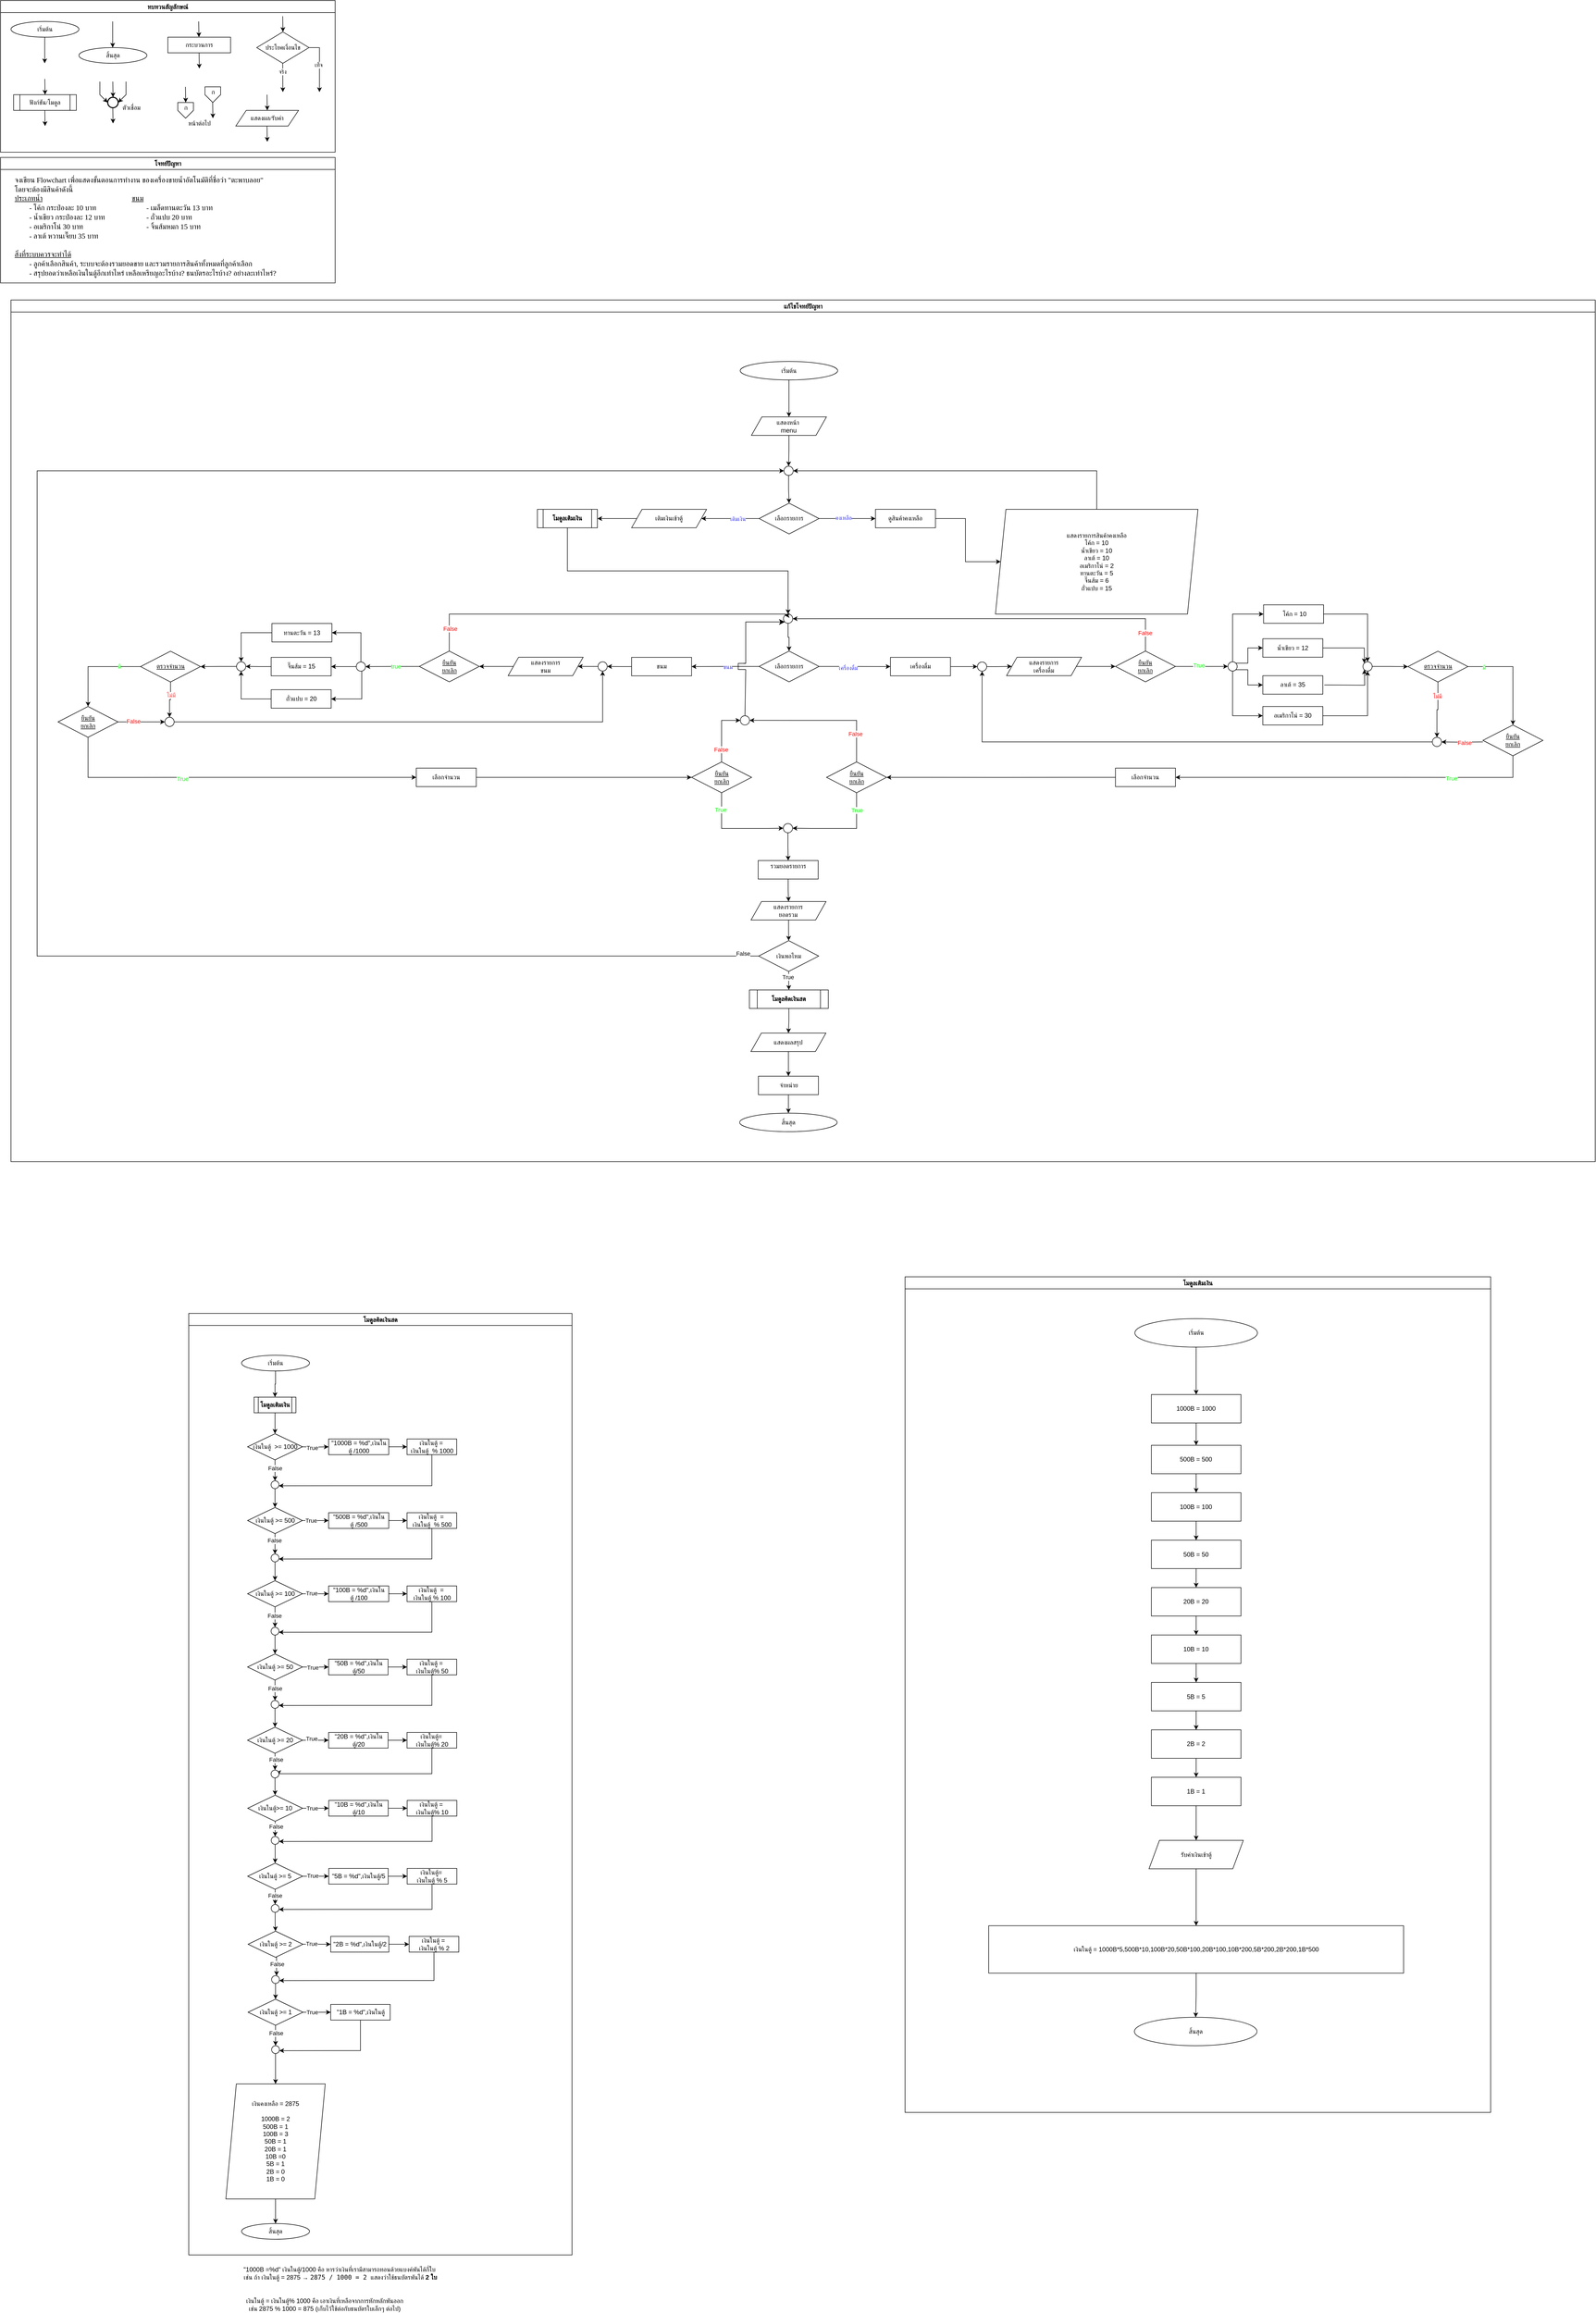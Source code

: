 <mxfile version="28.0.6">
  <diagram id="C5RBs43oDa-KdzZeNtuy" name="Page-1">
    <mxGraphModel dx="3464" dy="926" grid="1" gridSize="10" guides="1" tooltips="1" connect="1" arrows="1" fold="1" page="1" pageScale="1" pageWidth="1654" pageHeight="2336" math="0" shadow="0">
      <root>
        <mxCell id="WIyWlLk6GJQsqaUBKTNV-0" />
        <mxCell id="WIyWlLk6GJQsqaUBKTNV-1" parent="WIyWlLk6GJQsqaUBKTNV-0" />
        <mxCell id="M7CGMbNuYNeq0SnUNNgH-6" value="ทบทวนสัญลักษณ์" style="swimlane;fontFamily=Sarabun;fontSource=https%3A%2F%2Ffonts.googleapis.com%2Fcss%3Ffamily%3DSarabun;" parent="WIyWlLk6GJQsqaUBKTNV-1" vertex="1">
          <mxGeometry x="-1570" y="30" width="640" height="290" as="geometry" />
        </mxCell>
        <mxCell id="M7CGMbNuYNeq0SnUNNgH-2" value="&lt;font data-font-src=&quot;https://fonts.googleapis.com/css?family=Sarabun&quot; face=&quot;Sarabun&quot;&gt;เริ่มต้น&lt;/font&gt;" style="ellipse;whiteSpace=wrap;html=1;" parent="M7CGMbNuYNeq0SnUNNgH-6" vertex="1">
          <mxGeometry x="20" y="40" width="130" height="30" as="geometry" />
        </mxCell>
        <mxCell id="M7CGMbNuYNeq0SnUNNgH-5" value="" style="endArrow=classic;html=1;rounded=0;" parent="M7CGMbNuYNeq0SnUNNgH-6" edge="1">
          <mxGeometry width="50" height="50" relative="1" as="geometry">
            <mxPoint x="84.5" y="70" as="sourcePoint" />
            <mxPoint x="84.5" y="120" as="targetPoint" />
          </mxGeometry>
        </mxCell>
        <mxCell id="M7CGMbNuYNeq0SnUNNgH-3" value="&lt;font face=&quot;Sarabun&quot;&gt;สิ้นสุด&lt;/font&gt;" style="ellipse;whiteSpace=wrap;html=1;" parent="M7CGMbNuYNeq0SnUNNgH-6" vertex="1">
          <mxGeometry x="150" y="90" width="130" height="30" as="geometry" />
        </mxCell>
        <mxCell id="M7CGMbNuYNeq0SnUNNgH-4" value="" style="endArrow=classic;html=1;rounded=0;" parent="M7CGMbNuYNeq0SnUNNgH-6" edge="1">
          <mxGeometry width="50" height="50" relative="1" as="geometry">
            <mxPoint x="214.5" y="40" as="sourcePoint" />
            <mxPoint x="214.5" y="90" as="targetPoint" />
          </mxGeometry>
        </mxCell>
        <mxCell id="mvioNwK95yMqdUQ73LqQ-0" value="กระบวนการ" style="rounded=0;whiteSpace=wrap;html=1;fontFamily=Sarabun;fontSource=https%3A%2F%2Ffonts.googleapis.com%2Fcss%3Ffamily%3DSarabun;" parent="M7CGMbNuYNeq0SnUNNgH-6" vertex="1">
          <mxGeometry x="320" y="70" width="120" height="30" as="geometry" />
        </mxCell>
        <mxCell id="mvioNwK95yMqdUQ73LqQ-1" value="" style="endArrow=classic;html=1;rounded=0;" parent="M7CGMbNuYNeq0SnUNNgH-6" edge="1">
          <mxGeometry width="50" height="50" relative="1" as="geometry">
            <mxPoint x="379" y="40" as="sourcePoint" />
            <mxPoint x="379.5" y="70" as="targetPoint" />
          </mxGeometry>
        </mxCell>
        <mxCell id="mvioNwK95yMqdUQ73LqQ-2" value="" style="endArrow=classic;html=1;rounded=0;" parent="M7CGMbNuYNeq0SnUNNgH-6" edge="1">
          <mxGeometry width="50" height="50" relative="1" as="geometry">
            <mxPoint x="379.75" y="100" as="sourcePoint" />
            <mxPoint x="380.25" y="130" as="targetPoint" />
          </mxGeometry>
        </mxCell>
        <mxCell id="mvioNwK95yMqdUQ73LqQ-3" value="ประโยคเงื่อนไข" style="rhombus;whiteSpace=wrap;html=1;fontFamily=Sarabun;fontSource=https%3A%2F%2Ffonts.googleapis.com%2Fcss%3Ffamily%3DSarabun;" parent="M7CGMbNuYNeq0SnUNNgH-6" vertex="1">
          <mxGeometry x="490" y="60" width="100" height="60" as="geometry" />
        </mxCell>
        <mxCell id="mvioNwK95yMqdUQ73LqQ-4" value="" style="endArrow=classic;html=1;rounded=0;" parent="M7CGMbNuYNeq0SnUNNgH-6" edge="1">
          <mxGeometry width="50" height="50" relative="1" as="geometry">
            <mxPoint x="539.71" y="30" as="sourcePoint" />
            <mxPoint x="540.21" y="60" as="targetPoint" />
          </mxGeometry>
        </mxCell>
        <mxCell id="mvioNwK95yMqdUQ73LqQ-5" value="" style="endArrow=classic;html=1;rounded=0;" parent="M7CGMbNuYNeq0SnUNNgH-6" edge="1">
          <mxGeometry width="50" height="50" relative="1" as="geometry">
            <mxPoint x="539.71" y="120" as="sourcePoint" />
            <mxPoint x="540" y="175" as="targetPoint" />
          </mxGeometry>
        </mxCell>
        <mxCell id="mvioNwK95yMqdUQ73LqQ-7" value="จริง" style="edgeLabel;html=1;align=center;verticalAlign=middle;resizable=0;points=[];fontFamily=Sarabun;fontSource=https%3A%2F%2Ffonts.googleapis.com%2Fcss%3Ffamily%3DSarabun;" parent="mvioNwK95yMqdUQ73LqQ-5" vertex="1" connectable="0">
          <mxGeometry x="-0.414" y="-1" relative="1" as="geometry">
            <mxPoint as="offset" />
          </mxGeometry>
        </mxCell>
        <mxCell id="mvioNwK95yMqdUQ73LqQ-6" value="" style="endArrow=classic;html=1;rounded=0;exitX=1;exitY=0.5;exitDx=0;exitDy=0;" parent="M7CGMbNuYNeq0SnUNNgH-6" source="mvioNwK95yMqdUQ73LqQ-3" edge="1">
          <mxGeometry width="50" height="50" relative="1" as="geometry">
            <mxPoint x="620" y="95" as="sourcePoint" />
            <mxPoint x="610" y="175" as="targetPoint" />
            <Array as="points">
              <mxPoint x="610" y="90" />
            </Array>
          </mxGeometry>
        </mxCell>
        <mxCell id="mvioNwK95yMqdUQ73LqQ-8" value="&lt;font data-font-src=&quot;https://fonts.googleapis.com/css?family=Sarabun&quot; face=&quot;Sarabun&quot;&gt;เท็จ&lt;/font&gt;" style="edgeLabel;html=1;align=center;verticalAlign=middle;resizable=0;points=[];" parent="mvioNwK95yMqdUQ73LqQ-6" vertex="1" connectable="0">
          <mxGeometry x="-0.002" y="-2" relative="1" as="geometry">
            <mxPoint as="offset" />
          </mxGeometry>
        </mxCell>
        <mxCell id="mvioNwK95yMqdUQ73LqQ-9" value="&lt;font data-font-src=&quot;https://fonts.googleapis.com/css?family=Sarabun&quot; face=&quot;Sarabun&quot;&gt;ฟังก์ชัน/โมดูล&lt;/font&gt;" style="shape=process;whiteSpace=wrap;html=1;backgroundOutline=1;" parent="M7CGMbNuYNeq0SnUNNgH-6" vertex="1">
          <mxGeometry x="25" y="180" width="120" height="30" as="geometry" />
        </mxCell>
        <mxCell id="mvioNwK95yMqdUQ73LqQ-11" value="" style="endArrow=classic;html=1;rounded=0;" parent="M7CGMbNuYNeq0SnUNNgH-6" edge="1">
          <mxGeometry width="50" height="50" relative="1" as="geometry">
            <mxPoint x="84.71" y="150" as="sourcePoint" />
            <mxPoint x="85.21" y="180" as="targetPoint" />
          </mxGeometry>
        </mxCell>
        <mxCell id="mvioNwK95yMqdUQ73LqQ-12" value="" style="endArrow=classic;html=1;rounded=0;" parent="M7CGMbNuYNeq0SnUNNgH-6" edge="1">
          <mxGeometry width="50" height="50" relative="1" as="geometry">
            <mxPoint x="84.71" y="210" as="sourcePoint" />
            <mxPoint x="85.21" y="240" as="targetPoint" />
          </mxGeometry>
        </mxCell>
        <mxCell id="mvioNwK95yMqdUQ73LqQ-13" value="" style="strokeWidth=2;html=1;shape=mxgraph.flowchart.start_2;whiteSpace=wrap;" parent="M7CGMbNuYNeq0SnUNNgH-6" vertex="1">
          <mxGeometry x="205" y="185" width="20" height="20" as="geometry" />
        </mxCell>
        <mxCell id="mvioNwK95yMqdUQ73LqQ-16" value="" style="endArrow=classic;html=1;rounded=0;" parent="M7CGMbNuYNeq0SnUNNgH-6" edge="1">
          <mxGeometry width="50" height="50" relative="1" as="geometry">
            <mxPoint x="214.71" y="155" as="sourcePoint" />
            <mxPoint x="215.21" y="185" as="targetPoint" />
          </mxGeometry>
        </mxCell>
        <mxCell id="mvioNwK95yMqdUQ73LqQ-17" value="" style="endArrow=classic;html=1;rounded=0;entryX=0;entryY=0.5;entryDx=0;entryDy=0;entryPerimeter=0;" parent="M7CGMbNuYNeq0SnUNNgH-6" target="mvioNwK95yMqdUQ73LqQ-13" edge="1">
          <mxGeometry width="50" height="50" relative="1" as="geometry">
            <mxPoint x="190.0" y="155" as="sourcePoint" />
            <mxPoint x="190.5" y="185" as="targetPoint" />
            <Array as="points">
              <mxPoint x="190" y="180" />
            </Array>
          </mxGeometry>
        </mxCell>
        <mxCell id="mvioNwK95yMqdUQ73LqQ-18" value="" style="endArrow=classic;html=1;rounded=0;entryX=1;entryY=0.5;entryDx=0;entryDy=0;entryPerimeter=0;" parent="M7CGMbNuYNeq0SnUNNgH-6" target="mvioNwK95yMqdUQ73LqQ-13" edge="1">
          <mxGeometry width="50" height="50" relative="1" as="geometry">
            <mxPoint x="240.0" y="155" as="sourcePoint" />
            <mxPoint x="240.5" y="185" as="targetPoint" />
            <Array as="points">
              <mxPoint x="240" y="180" />
            </Array>
          </mxGeometry>
        </mxCell>
        <mxCell id="mvioNwK95yMqdUQ73LqQ-19" value="" style="endArrow=classic;html=1;rounded=0;" parent="M7CGMbNuYNeq0SnUNNgH-6" edge="1">
          <mxGeometry width="50" height="50" relative="1" as="geometry">
            <mxPoint x="214.71" y="205" as="sourcePoint" />
            <mxPoint x="215.21" y="235" as="targetPoint" />
          </mxGeometry>
        </mxCell>
        <mxCell id="mvioNwK95yMqdUQ73LqQ-20" value="&lt;font data-font-src=&quot;https://fonts.googleapis.com/css?family=Sarabun&quot; face=&quot;Sarabun&quot;&gt;ตัวเชื่อม&lt;/font&gt;" style="text;html=1;align=center;verticalAlign=middle;resizable=0;points=[];autosize=1;strokeColor=none;fillColor=none;" parent="M7CGMbNuYNeq0SnUNNgH-6" vertex="1">
          <mxGeometry x="220" y="190" width="60" height="30" as="geometry" />
        </mxCell>
        <mxCell id="mvioNwK95yMqdUQ73LqQ-25" value="" style="endArrow=classic;html=1;rounded=0;" parent="M7CGMbNuYNeq0SnUNNgH-6" edge="1">
          <mxGeometry width="50" height="50" relative="1" as="geometry">
            <mxPoint x="353.71" y="165" as="sourcePoint" />
            <mxPoint x="354.21" y="195" as="targetPoint" />
          </mxGeometry>
        </mxCell>
        <mxCell id="mvioNwK95yMqdUQ73LqQ-21" value="" style="verticalLabelPosition=bottom;verticalAlign=top;html=1;shape=offPageConnector;rounded=0;size=0.5;" parent="M7CGMbNuYNeq0SnUNNgH-6" vertex="1">
          <mxGeometry x="339" y="195" width="30" height="30" as="geometry" />
        </mxCell>
        <mxCell id="mvioNwK95yMqdUQ73LqQ-26" value="" style="endArrow=classic;html=1;rounded=0;" parent="M7CGMbNuYNeq0SnUNNgH-6" edge="1">
          <mxGeometry width="50" height="50" relative="1" as="geometry">
            <mxPoint x="405.71" y="195" as="sourcePoint" />
            <mxPoint x="406.21" y="225" as="targetPoint" />
          </mxGeometry>
        </mxCell>
        <mxCell id="mvioNwK95yMqdUQ73LqQ-27" value="" style="verticalLabelPosition=bottom;verticalAlign=top;html=1;shape=offPageConnector;rounded=0;size=0.5;" parent="M7CGMbNuYNeq0SnUNNgH-6" vertex="1">
          <mxGeometry x="391" y="165" width="30" height="30" as="geometry" />
        </mxCell>
        <mxCell id="mvioNwK95yMqdUQ73LqQ-28" value="หน้าต่อไป" style="text;html=1;align=center;verticalAlign=middle;resizable=0;points=[];autosize=1;strokeColor=none;fillColor=none;fontFamily=Sarabun;fontSource=https%3A%2F%2Ffonts.googleapis.com%2Fcss%3Ffamily%3DSarabun;" parent="M7CGMbNuYNeq0SnUNNgH-6" vertex="1">
          <mxGeometry x="345" y="220" width="70" height="30" as="geometry" />
        </mxCell>
        <mxCell id="mvioNwK95yMqdUQ73LqQ-29" value="ก" style="text;html=1;align=center;verticalAlign=middle;resizable=0;points=[];autosize=1;strokeColor=none;fillColor=none;fontFamily=Sarabun;fontSource=https%3A%2F%2Ffonts.googleapis.com%2Fcss%3Ffamily%3DSarabun;" parent="M7CGMbNuYNeq0SnUNNgH-6" vertex="1">
          <mxGeometry x="339" y="190" width="30" height="30" as="geometry" />
        </mxCell>
        <mxCell id="mvioNwK95yMqdUQ73LqQ-30" value="ก" style="text;html=1;align=center;verticalAlign=middle;resizable=0;points=[];autosize=1;strokeColor=none;fillColor=none;fontFamily=Sarabun;fontSource=https%3A%2F%2Ffonts.googleapis.com%2Fcss%3Ffamily%3DSarabun;" parent="M7CGMbNuYNeq0SnUNNgH-6" vertex="1">
          <mxGeometry x="391" y="160" width="30" height="30" as="geometry" />
        </mxCell>
        <mxCell id="mvioNwK95yMqdUQ73LqQ-32" value="แสดงผล/รับค่า" style="shape=parallelogram;perimeter=parallelogramPerimeter;whiteSpace=wrap;html=1;fixedSize=1;fontFamily=Sarabun;fontSource=https%3A%2F%2Ffonts.googleapis.com%2Fcss%3Ffamily%3DSarabun;" parent="M7CGMbNuYNeq0SnUNNgH-6" vertex="1">
          <mxGeometry x="450" y="210" width="120" height="30" as="geometry" />
        </mxCell>
        <mxCell id="mvioNwK95yMqdUQ73LqQ-33" value="" style="endArrow=classic;html=1;rounded=0;" parent="M7CGMbNuYNeq0SnUNNgH-6" edge="1">
          <mxGeometry width="50" height="50" relative="1" as="geometry">
            <mxPoint x="509.71" y="180" as="sourcePoint" />
            <mxPoint x="510.21" y="210" as="targetPoint" />
          </mxGeometry>
        </mxCell>
        <mxCell id="mvioNwK95yMqdUQ73LqQ-34" value="" style="endArrow=classic;html=1;rounded=0;" parent="M7CGMbNuYNeq0SnUNNgH-6" edge="1">
          <mxGeometry width="50" height="50" relative="1" as="geometry">
            <mxPoint x="509.71" y="240" as="sourcePoint" />
            <mxPoint x="510.21" y="270" as="targetPoint" />
          </mxGeometry>
        </mxCell>
        <mxCell id="mvioNwK95yMqdUQ73LqQ-36" value="แก้ไขโจทย์ปัญหา" style="swimlane;fontFamily=Sarabun;fontSource=https%3A%2F%2Ffonts.googleapis.com%2Fcss%3Ffamily%3DSarabun;" parent="WIyWlLk6GJQsqaUBKTNV-1" vertex="1">
          <mxGeometry x="-1550" y="602.5" width="3030" height="1647.5" as="geometry" />
        </mxCell>
        <mxCell id="wKNNjo7Y6A36gdDikZfP-55" value="" style="group" parent="mvioNwK95yMqdUQ73LqQ-36" vertex="1" connectable="0">
          <mxGeometry x="90" y="117.5" width="2840" height="1472.5" as="geometry" />
        </mxCell>
        <mxCell id="mvioNwK95yMqdUQ73LqQ-69" value="&lt;font face=&quot;Sarabun&quot;&gt;สิ้นสุด&lt;/font&gt;" style="ellipse;whiteSpace=wrap;html=1;" parent="wKNNjo7Y6A36gdDikZfP-55" vertex="1">
          <mxGeometry x="1303.693" y="1437.16" width="186.465" height="35.34" as="geometry" />
        </mxCell>
        <mxCell id="YwtFcU3W_s7hRUa__BhS-421" value="" style="edgeStyle=orthogonalEdgeStyle;rounded=0;orthogonalLoop=1;jettySize=auto;html=1;" parent="wKNNjo7Y6A36gdDikZfP-55" source="242Sa01oflXTXFFQbD-G-119" target="YwtFcU3W_s7hRUa__BhS-417" edge="1">
          <mxGeometry relative="1" as="geometry" />
        </mxCell>
        <mxCell id="242Sa01oflXTXFFQbD-G-119" value="เติมเงินเข้าตู้" style="shape=parallelogram;perimeter=parallelogramPerimeter;whiteSpace=wrap;html=1;fixedSize=1;" parent="wKNNjo7Y6A36gdDikZfP-55" vertex="1">
          <mxGeometry x="1096.986" y="282.72" width="143.434" height="35.34" as="geometry" />
        </mxCell>
        <mxCell id="YwtFcU3W_s7hRUa__BhS-202" value="" style="edgeStyle=orthogonalEdgeStyle;rounded=0;orthogonalLoop=1;jettySize=auto;html=1;" parent="wKNNjo7Y6A36gdDikZfP-55" source="242Sa01oflXTXFFQbD-G-6" target="YwtFcU3W_s7hRUa__BhS-200" edge="1">
          <mxGeometry relative="1" as="geometry" />
        </mxCell>
        <mxCell id="YwtFcU3W_s7hRUa__BhS-203" value="&lt;font style=&quot;color: rgb(51, 51, 255);&quot;&gt;ขนม&lt;/font&gt;" style="edgeLabel;html=1;align=center;verticalAlign=middle;resizable=0;points=[];" parent="YwtFcU3W_s7hRUa__BhS-202" vertex="1" connectable="0">
          <mxGeometry x="-0.067" y="1" relative="1" as="geometry">
            <mxPoint as="offset" />
          </mxGeometry>
        </mxCell>
        <mxCell id="YwtFcU3W_s7hRUa__BhS-205" value="" style="edgeStyle=orthogonalEdgeStyle;rounded=0;orthogonalLoop=1;jettySize=auto;html=1;" parent="wKNNjo7Y6A36gdDikZfP-55" source="242Sa01oflXTXFFQbD-G-6" target="YwtFcU3W_s7hRUa__BhS-204" edge="1">
          <mxGeometry relative="1" as="geometry" />
        </mxCell>
        <mxCell id="YwtFcU3W_s7hRUa__BhS-207" value="&lt;font style=&quot;color: rgb(51, 51, 255);&quot;&gt;เครื่องดื่ม&lt;/font&gt;" style="edgeLabel;html=1;align=center;verticalAlign=middle;resizable=0;points=[];" parent="YwtFcU3W_s7hRUa__BhS-205" vertex="1" connectable="0">
          <mxGeometry x="-0.189" y="-3" relative="1" as="geometry">
            <mxPoint as="offset" />
          </mxGeometry>
        </mxCell>
        <mxCell id="242Sa01oflXTXFFQbD-G-6" value="เลือกรายการ" style="rhombus;whiteSpace=wrap;html=1;" parent="wKNNjo7Y6A36gdDikZfP-55" vertex="1">
          <mxGeometry x="1340.824" y="553.66" width="114.747" height="58.9" as="geometry" />
        </mxCell>
        <mxCell id="YwtFcU3W_s7hRUa__BhS-208" style="edgeStyle=orthogonalEdgeStyle;rounded=0;orthogonalLoop=1;jettySize=auto;html=1;exitX=0.5;exitY=0;exitDx=0;exitDy=0;entryX=1;entryY=0.5;entryDx=0;entryDy=0;" parent="wKNNjo7Y6A36gdDikZfP-55" source="242Sa01oflXTXFFQbD-G-49" target="242Sa01oflXTXFFQbD-G-51" edge="1">
          <mxGeometry relative="1" as="geometry" />
        </mxCell>
        <mxCell id="YwtFcU3W_s7hRUa__BhS-211" value="&lt;font style=&quot;color: rgb(255, 0, 0);&quot;&gt;False&lt;/font&gt;" style="edgeLabel;html=1;align=center;verticalAlign=middle;resizable=0;points=[];" parent="YwtFcU3W_s7hRUa__BhS-208" vertex="1" connectable="0">
          <mxGeometry x="-0.62" y="3" relative="1" as="geometry">
            <mxPoint as="offset" />
          </mxGeometry>
        </mxCell>
        <mxCell id="YwtFcU3W_s7hRUa__BhS-239" style="edgeStyle=orthogonalEdgeStyle;rounded=0;orthogonalLoop=1;jettySize=auto;html=1;exitX=0.5;exitY=1;exitDx=0;exitDy=0;entryX=1;entryY=0.5;entryDx=0;entryDy=0;" parent="wKNNjo7Y6A36gdDikZfP-55" source="242Sa01oflXTXFFQbD-G-49" target="YwtFcU3W_s7hRUa__BhS-238" edge="1">
          <mxGeometry relative="1" as="geometry">
            <Array as="points">
              <mxPoint x="1527.576" y="892.924" />
              <mxPoint x="1440.081" y="892.924" />
            </Array>
          </mxGeometry>
        </mxCell>
        <mxCell id="YwtFcU3W_s7hRUa__BhS-247" value="True" style="edgeLabel;html=1;align=center;verticalAlign=middle;resizable=0;points=[];fontColor=#00FF00;" parent="YwtFcU3W_s7hRUa__BhS-239" vertex="1" connectable="0">
          <mxGeometry x="-0.652" relative="1" as="geometry">
            <mxPoint as="offset" />
          </mxGeometry>
        </mxCell>
        <mxCell id="242Sa01oflXTXFFQbD-G-49" value="ยืนยัน&lt;div&gt;ยกเลิก&lt;/div&gt;" style="rhombus;whiteSpace=wrap;html=1;fontStyle=4" parent="wKNNjo7Y6A36gdDikZfP-55" vertex="1">
          <mxGeometry x="1469.915" y="765.7" width="114.747" height="58.9" as="geometry" />
        </mxCell>
        <mxCell id="242Sa01oflXTXFFQbD-G-51" value="" style="ellipse;whiteSpace=wrap;html=1;aspect=fixed;" parent="wKNNjo7Y6A36gdDikZfP-55" vertex="1">
          <mxGeometry x="1304.966" y="677.35" width="17.67" height="17.67" as="geometry" />
        </mxCell>
        <mxCell id="YwtFcU3W_s7hRUa__BhS-209" style="edgeStyle=orthogonalEdgeStyle;rounded=0;orthogonalLoop=1;jettySize=auto;html=1;exitX=0.5;exitY=0;exitDx=0;exitDy=0;entryX=0;entryY=0.5;entryDx=0;entryDy=0;" parent="wKNNjo7Y6A36gdDikZfP-55" source="242Sa01oflXTXFFQbD-G-89" target="242Sa01oflXTXFFQbD-G-51" edge="1">
          <mxGeometry relative="1" as="geometry">
            <mxPoint x="1362.626" y="683.24" as="targetPoint" />
          </mxGeometry>
        </mxCell>
        <mxCell id="YwtFcU3W_s7hRUa__BhS-210" value="False" style="edgeLabel;html=1;align=center;verticalAlign=middle;resizable=0;points=[];fontColor=#FF0000;" parent="YwtFcU3W_s7hRUa__BhS-209" vertex="1" connectable="0">
          <mxGeometry x="-0.59" y="1" relative="1" as="geometry">
            <mxPoint as="offset" />
          </mxGeometry>
        </mxCell>
        <mxCell id="YwtFcU3W_s7hRUa__BhS-241" style="edgeStyle=orthogonalEdgeStyle;rounded=0;orthogonalLoop=1;jettySize=auto;html=1;exitX=0.5;exitY=1;exitDx=0;exitDy=0;entryX=0;entryY=0.5;entryDx=0;entryDy=0;" parent="wKNNjo7Y6A36gdDikZfP-55" source="242Sa01oflXTXFFQbD-G-89" target="YwtFcU3W_s7hRUa__BhS-238" edge="1">
          <mxGeometry relative="1" as="geometry">
            <Array as="points">
              <mxPoint x="1269.394" y="892.924" />
              <mxPoint x="1356.889" y="892.924" />
            </Array>
          </mxGeometry>
        </mxCell>
        <mxCell id="YwtFcU3W_s7hRUa__BhS-246" value="True" style="edgeLabel;html=1;align=center;verticalAlign=middle;resizable=0;points=[];fontColor=#00FF00;" parent="YwtFcU3W_s7hRUa__BhS-241" vertex="1" connectable="0">
          <mxGeometry x="-0.651" y="-2" relative="1" as="geometry">
            <mxPoint as="offset" />
          </mxGeometry>
        </mxCell>
        <mxCell id="242Sa01oflXTXFFQbD-G-89" value="ยืนยัน&lt;div&gt;ยกเลิก&lt;/div&gt;" style="rhombus;whiteSpace=wrap;html=1;fontStyle=4" parent="wKNNjo7Y6A36gdDikZfP-55" vertex="1">
          <mxGeometry x="1211.733" y="765.7" width="114.747" height="58.9" as="geometry" />
        </mxCell>
        <mxCell id="YwtFcU3W_s7hRUa__BhS-302" style="edgeStyle=orthogonalEdgeStyle;rounded=0;orthogonalLoop=1;jettySize=auto;html=1;exitX=0.5;exitY=1;exitDx=0;exitDy=0;entryX=0.5;entryY=0;entryDx=0;entryDy=0;" parent="wKNNjo7Y6A36gdDikZfP-55" source="242Sa01oflXTXFFQbD-G-115" target="242Sa01oflXTXFFQbD-G-128" edge="1">
          <mxGeometry relative="1" as="geometry" />
        </mxCell>
        <mxCell id="242Sa01oflXTXFFQbD-G-115" value="&lt;span style=&quot;font-family: Sarabun; font-weight: 700; text-wrap-mode: nowrap;&quot;&gt;โมดูลคิดเงินสด&lt;/span&gt;" style="shape=process;whiteSpace=wrap;html=1;backgroundOutline=1;" parent="wKNNjo7Y6A36gdDikZfP-55" vertex="1">
          <mxGeometry x="1322.34" y="1201.56" width="150.893" height="35.34" as="geometry" />
        </mxCell>
        <mxCell id="YwtFcU3W_s7hRUa__BhS-227" style="edgeStyle=orthogonalEdgeStyle;rounded=0;orthogonalLoop=1;jettySize=auto;html=1;exitX=0.5;exitY=0;exitDx=0;exitDy=0;entryX=1;entryY=0.5;entryDx=0;entryDy=0;" parent="wKNNjo7Y6A36gdDikZfP-55" source="242Sa01oflXTXFFQbD-G-120" target="YwtFcU3W_s7hRUa__BhS-224" edge="1">
          <mxGeometry relative="1" as="geometry" />
        </mxCell>
        <mxCell id="242Sa01oflXTXFFQbD-G-120" value="แสดงรายการ&lt;span style=&quot;background-color: transparent; color: light-dark(rgb(0, 0, 0), rgb(255, 255, 255));&quot;&gt;สินค้าคงเหลือ&lt;/span&gt;&lt;div&gt;&lt;span style=&quot;background-color: transparent; color: light-dark(rgb(0, 0, 0), rgb(255, 255, 255));&quot;&gt;โค้ก = 10&lt;/span&gt;&lt;/div&gt;&lt;div&gt;&lt;span style=&quot;background-color: transparent; color: light-dark(rgb(0, 0, 0), rgb(255, 255, 255));&quot;&gt;น้ำเขียว = 10&lt;/span&gt;&lt;/div&gt;&lt;div&gt;&lt;span style=&quot;background-color: transparent; color: light-dark(rgb(0, 0, 0), rgb(255, 255, 255));&quot;&gt;ลาเต้ = 10&lt;/span&gt;&lt;/div&gt;&lt;div&gt;&lt;span style=&quot;background-color: transparent; color: light-dark(rgb(0, 0, 0), rgb(255, 255, 255));&quot;&gt;อเมริกาโน่ = 2&lt;/span&gt;&lt;/div&gt;&lt;div&gt;&lt;span style=&quot;background-color: transparent; color: light-dark(rgb(0, 0, 0), rgb(255, 255, 255));&quot;&gt;ทานตะวัน = 5&lt;/span&gt;&lt;/div&gt;&lt;div&gt;&lt;span style=&quot;background-color: transparent; color: light-dark(rgb(0, 0, 0), rgb(255, 255, 255));&quot;&gt;จี๊นส้ม = 6&lt;/span&gt;&lt;/div&gt;&lt;div&gt;&lt;span style=&quot;background-color: transparent; color: light-dark(rgb(0, 0, 0), rgb(255, 255, 255));&quot;&gt;ถั่วแปบ = 15&lt;/span&gt;&lt;/div&gt;" style="shape=parallelogram;perimeter=parallelogramPerimeter;whiteSpace=wrap;html=1;fixedSize=1;" parent="wKNNjo7Y6A36gdDikZfP-55" vertex="1">
          <mxGeometry x="1792.929" y="282.72" width="387.273" height="200.26" as="geometry" />
        </mxCell>
        <mxCell id="YwtFcU3W_s7hRUa__BhS-174" value="" style="edgeStyle=orthogonalEdgeStyle;rounded=0;orthogonalLoop=1;jettySize=auto;html=1;" parent="wKNNjo7Y6A36gdDikZfP-55" source="242Sa01oflXTXFFQbD-G-124" target="YwtFcU3W_s7hRUa__BhS-173" edge="1">
          <mxGeometry relative="1" as="geometry" />
        </mxCell>
        <mxCell id="242Sa01oflXTXFFQbD-G-124" value="รวมยอดรายการ&lt;div&gt;&amp;nbsp;&lt;/div&gt;" style="rounded=0;whiteSpace=wrap;html=1;" parent="wKNNjo7Y6A36gdDikZfP-55" vertex="1">
          <mxGeometry x="1339.097" y="954.18" width="114.747" height="35.34" as="geometry" />
        </mxCell>
        <mxCell id="242Sa01oflXTXFFQbD-G-132" style="edgeStyle=orthogonalEdgeStyle;rounded=0;orthogonalLoop=1;jettySize=auto;html=1;exitX=0.5;exitY=1;exitDx=0;exitDy=0;entryX=0.5;entryY=0;entryDx=0;entryDy=0;" parent="wKNNjo7Y6A36gdDikZfP-55" source="242Sa01oflXTXFFQbD-G-128" target="242Sa01oflXTXFFQbD-G-131" edge="1">
          <mxGeometry relative="1" as="geometry" />
        </mxCell>
        <mxCell id="242Sa01oflXTXFFQbD-G-128" value="แสดงผลสรุป" style="shape=parallelogram;perimeter=parallelogramPerimeter;whiteSpace=wrap;html=1;fixedSize=1;" parent="wKNNjo7Y6A36gdDikZfP-55" vertex="1">
          <mxGeometry x="1325.208" y="1284.02" width="143.434" height="35.34" as="geometry" />
        </mxCell>
        <mxCell id="242Sa01oflXTXFFQbD-G-133" style="edgeStyle=orthogonalEdgeStyle;rounded=0;orthogonalLoop=1;jettySize=auto;html=1;exitX=0.5;exitY=1;exitDx=0;exitDy=0;entryX=0.5;entryY=0;entryDx=0;entryDy=0;" parent="wKNNjo7Y6A36gdDikZfP-55" source="242Sa01oflXTXFFQbD-G-131" target="mvioNwK95yMqdUQ73LqQ-69" edge="1">
          <mxGeometry relative="1" as="geometry" />
        </mxCell>
        <mxCell id="242Sa01oflXTXFFQbD-G-131" value="จำหน่าย" style="rounded=0;whiteSpace=wrap;html=1;" parent="wKNNjo7Y6A36gdDikZfP-55" vertex="1">
          <mxGeometry x="1339.552" y="1366.48" width="114.747" height="35.34" as="geometry" />
        </mxCell>
        <mxCell id="242Sa01oflXTXFFQbD-G-144" style="edgeStyle=orthogonalEdgeStyle;rounded=0;orthogonalLoop=1;jettySize=auto;html=1;exitX=0;exitY=0.5;exitDx=0;exitDy=0;entryX=1;entryY=0.5;entryDx=0;entryDy=0;" parent="wKNNjo7Y6A36gdDikZfP-55" source="242Sa01oflXTXFFQbD-G-141" target="242Sa01oflXTXFFQbD-G-119" edge="1">
          <mxGeometry relative="1" as="geometry" />
        </mxCell>
        <mxCell id="YwtFcU3W_s7hRUa__BhS-228" value="เติมเงิน" style="edgeLabel;html=1;align=center;verticalAlign=middle;resizable=0;points=[];fontColor=#3333FF;" parent="242Sa01oflXTXFFQbD-G-144" vertex="1" connectable="0">
          <mxGeometry x="-0.261" relative="1" as="geometry">
            <mxPoint as="offset" />
          </mxGeometry>
        </mxCell>
        <mxCell id="YwtFcU3W_s7hRUa__BhS-215" value="" style="edgeStyle=orthogonalEdgeStyle;rounded=0;orthogonalLoop=1;jettySize=auto;html=1;" parent="wKNNjo7Y6A36gdDikZfP-55" source="242Sa01oflXTXFFQbD-G-141" target="YwtFcU3W_s7hRUa__BhS-214" edge="1">
          <mxGeometry relative="1" as="geometry" />
        </mxCell>
        <mxCell id="YwtFcU3W_s7hRUa__BhS-229" value="คงเหลือ" style="edgeLabel;html=1;align=center;verticalAlign=middle;resizable=0;points=[];fontColor=#3333FF;" parent="YwtFcU3W_s7hRUa__BhS-215" vertex="1" connectable="0">
          <mxGeometry x="-0.134" y="2" relative="1" as="geometry">
            <mxPoint as="offset" />
          </mxGeometry>
        </mxCell>
        <mxCell id="242Sa01oflXTXFFQbD-G-141" value="เลือกรายการ" style="rhombus;whiteSpace=wrap;html=1;" parent="wKNNjo7Y6A36gdDikZfP-55" vertex="1">
          <mxGeometry x="1340.824" y="270.94" width="114.747" height="58.9" as="geometry" />
        </mxCell>
        <mxCell id="YwtFcU3W_s7hRUa__BhS-143" style="edgeStyle=orthogonalEdgeStyle;rounded=0;orthogonalLoop=1;jettySize=auto;html=1;exitX=0;exitY=0.5;exitDx=0;exitDy=0;" parent="wKNNjo7Y6A36gdDikZfP-55" source="YwtFcU3W_s7hRUa__BhS-21" target="242Sa01oflXTXFFQbD-G-49" edge="1">
          <mxGeometry relative="1" as="geometry" />
        </mxCell>
        <mxCell id="YwtFcU3W_s7hRUa__BhS-21" value="เลือกจำนวน" style="rounded=0;whiteSpace=wrap;html=1;" parent="wKNNjo7Y6A36gdDikZfP-55" vertex="1">
          <mxGeometry x="2022.424" y="777.48" width="114.747" height="35.34" as="geometry" />
        </mxCell>
        <mxCell id="YwtFcU3W_s7hRUa__BhS-88" style="edgeStyle=orthogonalEdgeStyle;rounded=0;orthogonalLoop=1;jettySize=auto;html=1;exitX=1;exitY=0.5;exitDx=0;exitDy=0;entryX=0.5;entryY=1;entryDx=0;entryDy=0;" parent="wKNNjo7Y6A36gdDikZfP-55" source="YwtFcU3W_s7hRUa__BhS-24" target="YwtFcU3W_s7hRUa__BhS-74" edge="1">
          <mxGeometry relative="1" as="geometry" />
        </mxCell>
        <mxCell id="YwtFcU3W_s7hRUa__BhS-24" value="อเมริกาโน่ =&amp;nbsp;&lt;span style=&quot;background-color: transparent; color: light-dark(rgb(0, 0, 0), rgb(255, 255, 255));&quot;&gt;30&lt;/span&gt;" style="rounded=0;whiteSpace=wrap;html=1;" parent="wKNNjo7Y6A36gdDikZfP-55" vertex="1">
          <mxGeometry x="2304.273" y="659.68" width="114.747" height="35.34" as="geometry" />
        </mxCell>
        <mxCell id="YwtFcU3W_s7hRUa__BhS-79" style="edgeStyle=orthogonalEdgeStyle;rounded=0;orthogonalLoop=1;jettySize=auto;html=1;exitX=1;exitY=0.5;exitDx=0;exitDy=0;entryX=0;entryY=0.5;entryDx=0;entryDy=0;" parent="wKNNjo7Y6A36gdDikZfP-55" source="YwtFcU3W_s7hRUa__BhS-59" target="YwtFcU3W_s7hRUa__BhS-73" edge="1">
          <mxGeometry relative="1" as="geometry" />
        </mxCell>
        <mxCell id="YwtFcU3W_s7hRUa__BhS-59" value="แสดงรายการ&lt;div&gt;เครื่องดื่ม&lt;/div&gt;" style="shape=parallelogram;perimeter=parallelogramPerimeter;whiteSpace=wrap;html=1;fixedSize=1;" parent="wKNNjo7Y6A36gdDikZfP-55" vertex="1">
          <mxGeometry x="1814.158" y="565.44" width="143.434" height="35.34" as="geometry" />
        </mxCell>
        <mxCell id="YwtFcU3W_s7hRUa__BhS-89" style="edgeStyle=orthogonalEdgeStyle;rounded=0;orthogonalLoop=1;jettySize=auto;html=1;exitX=1;exitY=0.5;exitDx=0;exitDy=0;" parent="wKNNjo7Y6A36gdDikZfP-55" edge="1">
          <mxGeometry relative="1" as="geometry">
            <mxPoint x="2498.626" y="589" as="targetPoint" />
            <mxPoint x="2421.889" y="618.45" as="sourcePoint" />
          </mxGeometry>
        </mxCell>
        <mxCell id="YwtFcU3W_s7hRUa__BhS-61" value="ลาเต้ =&amp;nbsp;&lt;span style=&quot;background-color: transparent; color: light-dark(rgb(0, 0, 0), rgb(255, 255, 255));&quot;&gt;35&lt;/span&gt;" style="rounded=0;whiteSpace=wrap;html=1;" parent="wKNNjo7Y6A36gdDikZfP-55" vertex="1">
          <mxGeometry x="2304.273" y="600.78" width="114.747" height="35.34" as="geometry" />
        </mxCell>
        <mxCell id="YwtFcU3W_s7hRUa__BhS-87" style="edgeStyle=orthogonalEdgeStyle;rounded=0;orthogonalLoop=1;jettySize=auto;html=1;exitX=1;exitY=0.5;exitDx=0;exitDy=0;entryX=0;entryY=0;entryDx=0;entryDy=0;" parent="wKNNjo7Y6A36gdDikZfP-55" source="YwtFcU3W_s7hRUa__BhS-62" target="YwtFcU3W_s7hRUa__BhS-74" edge="1">
          <mxGeometry relative="1" as="geometry" />
        </mxCell>
        <mxCell id="YwtFcU3W_s7hRUa__BhS-62" value="น้ำเขียว =&amp;nbsp;&lt;span style=&quot;background-color: transparent; color: light-dark(rgb(0, 0, 0), rgb(255, 255, 255));&quot;&gt;12&lt;/span&gt;" style="rounded=0;whiteSpace=wrap;html=1;" parent="wKNNjo7Y6A36gdDikZfP-55" vertex="1">
          <mxGeometry x="2304.273" y="530.1" width="114.747" height="35.34" as="geometry" />
        </mxCell>
        <mxCell id="YwtFcU3W_s7hRUa__BhS-86" style="edgeStyle=orthogonalEdgeStyle;rounded=0;orthogonalLoop=1;jettySize=auto;html=1;exitX=1;exitY=0.5;exitDx=0;exitDy=0;entryX=0.5;entryY=0;entryDx=0;entryDy=0;" parent="wKNNjo7Y6A36gdDikZfP-55" source="YwtFcU3W_s7hRUa__BhS-63" target="YwtFcU3W_s7hRUa__BhS-74" edge="1">
          <mxGeometry relative="1" as="geometry" />
        </mxCell>
        <mxCell id="YwtFcU3W_s7hRUa__BhS-63" value="&amp;nbsp;โค้ก =&amp;nbsp;&lt;span style=&quot;background-color: transparent; color: light-dark(rgb(0, 0, 0), rgb(255, 255, 255));&quot;&gt;10&lt;/span&gt;" style="rounded=0;whiteSpace=wrap;html=1;" parent="wKNNjo7Y6A36gdDikZfP-55" vertex="1">
          <mxGeometry x="2305.707" y="465.31" width="114.747" height="35.34" as="geometry" />
        </mxCell>
        <mxCell id="YwtFcU3W_s7hRUa__BhS-66" style="edgeStyle=orthogonalEdgeStyle;rounded=0;orthogonalLoop=1;jettySize=auto;html=1;exitX=0.5;exitY=0;exitDx=0;exitDy=0;entryX=0;entryY=0.5;entryDx=0;entryDy=0;" parent="wKNNjo7Y6A36gdDikZfP-55" source="YwtFcU3W_s7hRUa__BhS-64" target="YwtFcU3W_s7hRUa__BhS-63" edge="1">
          <mxGeometry relative="1" as="geometry" />
        </mxCell>
        <mxCell id="YwtFcU3W_s7hRUa__BhS-67" style="edgeStyle=orthogonalEdgeStyle;rounded=0;orthogonalLoop=1;jettySize=auto;html=1;exitX=0.5;exitY=1;exitDx=0;exitDy=0;entryX=0;entryY=0.5;entryDx=0;entryDy=0;" parent="wKNNjo7Y6A36gdDikZfP-55" source="YwtFcU3W_s7hRUa__BhS-64" target="YwtFcU3W_s7hRUa__BhS-24" edge="1">
          <mxGeometry relative="1" as="geometry" />
        </mxCell>
        <mxCell id="YwtFcU3W_s7hRUa__BhS-68" style="edgeStyle=orthogonalEdgeStyle;rounded=0;orthogonalLoop=1;jettySize=auto;html=1;exitX=1;exitY=1;exitDx=0;exitDy=0;entryX=0;entryY=0.5;entryDx=0;entryDy=0;" parent="wKNNjo7Y6A36gdDikZfP-55" source="YwtFcU3W_s7hRUa__BhS-64" target="YwtFcU3W_s7hRUa__BhS-61" edge="1">
          <mxGeometry relative="1" as="geometry">
            <Array as="points">
              <mxPoint x="2275.586" y="589" />
              <mxPoint x="2275.586" y="618.45" />
            </Array>
          </mxGeometry>
        </mxCell>
        <mxCell id="YwtFcU3W_s7hRUa__BhS-72" style="edgeStyle=orthogonalEdgeStyle;rounded=0;orthogonalLoop=1;jettySize=auto;html=1;exitX=1;exitY=0;exitDx=0;exitDy=0;entryX=0;entryY=0.5;entryDx=0;entryDy=0;" parent="wKNNjo7Y6A36gdDikZfP-55" source="YwtFcU3W_s7hRUa__BhS-64" target="YwtFcU3W_s7hRUa__BhS-62" edge="1">
          <mxGeometry relative="1" as="geometry">
            <Array as="points">
              <mxPoint x="2275.586" y="577.22" />
              <mxPoint x="2275.586" y="547.77" />
            </Array>
          </mxGeometry>
        </mxCell>
        <mxCell id="YwtFcU3W_s7hRUa__BhS-64" value="" style="ellipse;whiteSpace=wrap;html=1;aspect=fixed;" parent="wKNNjo7Y6A36gdDikZfP-55" vertex="1">
          <mxGeometry x="2237.576" y="574.275" width="17.67" height="17.67" as="geometry" />
        </mxCell>
        <mxCell id="YwtFcU3W_s7hRUa__BhS-80" style="edgeStyle=orthogonalEdgeStyle;rounded=0;orthogonalLoop=1;jettySize=auto;html=1;exitX=0.5;exitY=0;exitDx=0;exitDy=0;entryX=1;entryY=0.5;entryDx=0;entryDy=0;" parent="wKNNjo7Y6A36gdDikZfP-55" source="YwtFcU3W_s7hRUa__BhS-73" target="YwtFcU3W_s7hRUa__BhS-76" edge="1">
          <mxGeometry relative="1" as="geometry" />
        </mxCell>
        <mxCell id="YwtFcU3W_s7hRUa__BhS-81" value="False" style="edgeLabel;html=1;align=center;verticalAlign=middle;resizable=0;points=[];fontColor=#FF0000;" parent="YwtFcU3W_s7hRUa__BhS-80" vertex="1" connectable="0">
          <mxGeometry x="-0.905" y="1" relative="1" as="geometry">
            <mxPoint as="offset" />
          </mxGeometry>
        </mxCell>
        <mxCell id="YwtFcU3W_s7hRUa__BhS-82" style="edgeStyle=orthogonalEdgeStyle;rounded=0;orthogonalLoop=1;jettySize=auto;html=1;exitX=1;exitY=0.5;exitDx=0;exitDy=0;entryX=0;entryY=0.5;entryDx=0;entryDy=0;" parent="wKNNjo7Y6A36gdDikZfP-55" source="YwtFcU3W_s7hRUa__BhS-73" target="YwtFcU3W_s7hRUa__BhS-64" edge="1">
          <mxGeometry relative="1" as="geometry" />
        </mxCell>
        <mxCell id="YwtFcU3W_s7hRUa__BhS-83" value="True" style="edgeLabel;html=1;align=center;verticalAlign=middle;resizable=0;points=[];fontColor=#00FF00;" parent="YwtFcU3W_s7hRUa__BhS-82" vertex="1" connectable="0">
          <mxGeometry x="-0.109" y="2" relative="1" as="geometry">
            <mxPoint as="offset" />
          </mxGeometry>
        </mxCell>
        <mxCell id="YwtFcU3W_s7hRUa__BhS-73" value="ยืนยัน&lt;div&gt;ยกเลิก&lt;/div&gt;" style="rhombus;whiteSpace=wrap;html=1;fontStyle=4" parent="wKNNjo7Y6A36gdDikZfP-55" vertex="1">
          <mxGeometry x="2022.424" y="553.66" width="114.747" height="58.9" as="geometry" />
        </mxCell>
        <mxCell id="YwtFcU3W_s7hRUa__BhS-181" value="" style="edgeStyle=orthogonalEdgeStyle;rounded=0;orthogonalLoop=1;jettySize=auto;html=1;" parent="wKNNjo7Y6A36gdDikZfP-55" source="YwtFcU3W_s7hRUa__BhS-74" target="YwtFcU3W_s7hRUa__BhS-175" edge="1">
          <mxGeometry relative="1" as="geometry" />
        </mxCell>
        <mxCell id="YwtFcU3W_s7hRUa__BhS-74" value="" style="ellipse;whiteSpace=wrap;html=1;aspect=fixed;" parent="wKNNjo7Y6A36gdDikZfP-55" vertex="1">
          <mxGeometry x="2495.758" y="574.275" width="17.67" height="17.67" as="geometry" />
        </mxCell>
        <mxCell id="YwtFcU3W_s7hRUa__BhS-92" style="edgeStyle=orthogonalEdgeStyle;rounded=0;orthogonalLoop=1;jettySize=auto;html=1;exitX=0.5;exitY=1;exitDx=0;exitDy=0;entryX=1;entryY=0.5;entryDx=0;entryDy=0;" parent="wKNNjo7Y6A36gdDikZfP-55" source="YwtFcU3W_s7hRUa__BhS-75" target="YwtFcU3W_s7hRUa__BhS-21" edge="1">
          <mxGeometry relative="1" as="geometry" />
        </mxCell>
        <mxCell id="YwtFcU3W_s7hRUa__BhS-95" value="True" style="edgeLabel;html=1;align=center;verticalAlign=middle;resizable=0;points=[];fontColor=#00FF00;" parent="YwtFcU3W_s7hRUa__BhS-92" vertex="1" connectable="0">
          <mxGeometry x="-0.537" y="2" relative="1" as="geometry">
            <mxPoint as="offset" />
          </mxGeometry>
        </mxCell>
        <mxCell id="YwtFcU3W_s7hRUa__BhS-180" value="" style="edgeStyle=orthogonalEdgeStyle;rounded=0;orthogonalLoop=1;jettySize=auto;html=1;" parent="wKNNjo7Y6A36gdDikZfP-55" target="YwtFcU3W_s7hRUa__BhS-176" edge="1">
          <mxGeometry relative="1" as="geometry">
            <mxPoint x="2725.253" y="727.415" as="sourcePoint" />
          </mxGeometry>
        </mxCell>
        <mxCell id="YwtFcU3W_s7hRUa__BhS-185" value="False" style="edgeLabel;html=1;align=center;verticalAlign=middle;resizable=0;points=[];fontColor=#FF0000;" parent="YwtFcU3W_s7hRUa__BhS-180" vertex="1" connectable="0">
          <mxGeometry x="-0.105" y="1" relative="1" as="geometry">
            <mxPoint as="offset" />
          </mxGeometry>
        </mxCell>
        <mxCell id="YwtFcU3W_s7hRUa__BhS-75" value="ยืนยัน&lt;div&gt;ยกเลิก&lt;/div&gt;" style="rhombus;whiteSpace=wrap;html=1;fontStyle=4" parent="wKNNjo7Y6A36gdDikZfP-55" vertex="1">
          <mxGeometry x="2725.253" y="695.02" width="114.747" height="58.9" as="geometry" />
        </mxCell>
        <mxCell id="YwtFcU3W_s7hRUa__BhS-78" value="" style="edgeStyle=orthogonalEdgeStyle;rounded=0;orthogonalLoop=1;jettySize=auto;html=1;" parent="wKNNjo7Y6A36gdDikZfP-55" source="YwtFcU3W_s7hRUa__BhS-76" target="242Sa01oflXTXFFQbD-G-6" edge="1">
          <mxGeometry relative="1" as="geometry" />
        </mxCell>
        <mxCell id="YwtFcU3W_s7hRUa__BhS-76" value="" style="ellipse;whiteSpace=wrap;html=1;aspect=fixed;" parent="wKNNjo7Y6A36gdDikZfP-55" vertex="1">
          <mxGeometry x="1387.44" y="482.98" width="17.67" height="17.67" as="geometry" />
        </mxCell>
        <mxCell id="YwtFcU3W_s7hRUa__BhS-167" style="edgeStyle=orthogonalEdgeStyle;rounded=0;orthogonalLoop=1;jettySize=auto;html=1;exitX=1;exitY=0.5;exitDx=0;exitDy=0;entryX=0;entryY=0.5;entryDx=0;entryDy=0;" parent="wKNNjo7Y6A36gdDikZfP-55" source="YwtFcU3W_s7hRUa__BhS-104" target="242Sa01oflXTXFFQbD-G-89" edge="1">
          <mxGeometry relative="1" as="geometry" />
        </mxCell>
        <mxCell id="YwtFcU3W_s7hRUa__BhS-104" value="เลือกจำนวน" style="rounded=0;whiteSpace=wrap;html=1;" parent="wKNNjo7Y6A36gdDikZfP-55" vertex="1">
          <mxGeometry x="685.186" y="777.48" width="114.747" height="35.34" as="geometry" />
        </mxCell>
        <mxCell id="YwtFcU3W_s7hRUa__BhS-147" style="edgeStyle=orthogonalEdgeStyle;rounded=0;orthogonalLoop=1;jettySize=auto;html=1;exitX=0;exitY=0.5;exitDx=0;exitDy=0;entryX=1;entryY=0.5;entryDx=0;entryDy=0;" parent="wKNNjo7Y6A36gdDikZfP-55" source="YwtFcU3W_s7hRUa__BhS-108" target="YwtFcU3W_s7hRUa__BhS-123" edge="1">
          <mxGeometry relative="1" as="geometry" />
        </mxCell>
        <mxCell id="YwtFcU3W_s7hRUa__BhS-108" value="แสดงรายการ&lt;div&gt;ขนม&lt;/div&gt;" style="shape=parallelogram;perimeter=parallelogramPerimeter;whiteSpace=wrap;html=1;fixedSize=1;" parent="wKNNjo7Y6A36gdDikZfP-55" vertex="1">
          <mxGeometry x="860.893" y="565.44" width="143.434" height="35.34" as="geometry" />
        </mxCell>
        <mxCell id="YwtFcU3W_s7hRUa__BhS-164" style="edgeStyle=orthogonalEdgeStyle;rounded=0;orthogonalLoop=1;jettySize=auto;html=1;exitX=0;exitY=0.5;exitDx=0;exitDy=0;entryX=0.5;entryY=1;entryDx=0;entryDy=0;" parent="wKNNjo7Y6A36gdDikZfP-55" source="YwtFcU3W_s7hRUa__BhS-110" target="YwtFcU3W_s7hRUa__BhS-125" edge="1">
          <mxGeometry relative="1" as="geometry" />
        </mxCell>
        <mxCell id="YwtFcU3W_s7hRUa__BhS-110" value="ถั่วแปบ =&amp;nbsp;&lt;span style=&quot;background-color: transparent; color: light-dark(rgb(0, 0, 0), rgb(255, 255, 255));&quot;&gt;20&lt;/span&gt;" style="rounded=0;whiteSpace=wrap;html=1;" parent="wKNNjo7Y6A36gdDikZfP-55" vertex="1">
          <mxGeometry x="407.64" y="627.58" width="114.747" height="35.34" as="geometry" />
        </mxCell>
        <mxCell id="YwtFcU3W_s7hRUa__BhS-163" style="edgeStyle=orthogonalEdgeStyle;rounded=0;orthogonalLoop=1;jettySize=auto;html=1;exitX=0;exitY=0.5;exitDx=0;exitDy=0;entryX=1;entryY=0.5;entryDx=0;entryDy=0;" parent="wKNNjo7Y6A36gdDikZfP-55" source="YwtFcU3W_s7hRUa__BhS-112" target="YwtFcU3W_s7hRUa__BhS-125" edge="1">
          <mxGeometry relative="1" as="geometry" />
        </mxCell>
        <mxCell id="YwtFcU3W_s7hRUa__BhS-112" value="จี๊นส้ม =&amp;nbsp;&lt;span style=&quot;background-color: transparent; color: light-dark(rgb(0, 0, 0), rgb(255, 255, 255));&quot;&gt;15&lt;/span&gt;" style="rounded=0;whiteSpace=wrap;html=1;" parent="wKNNjo7Y6A36gdDikZfP-55" vertex="1">
          <mxGeometry x="407.64" y="565.735" width="114.747" height="35.34" as="geometry" />
        </mxCell>
        <mxCell id="YwtFcU3W_s7hRUa__BhS-161" style="edgeStyle=orthogonalEdgeStyle;rounded=0;orthogonalLoop=1;jettySize=auto;html=1;exitX=0;exitY=0.5;exitDx=0;exitDy=0;entryX=0.5;entryY=0;entryDx=0;entryDy=0;" parent="wKNNjo7Y6A36gdDikZfP-55" source="YwtFcU3W_s7hRUa__BhS-114" target="YwtFcU3W_s7hRUa__BhS-125" edge="1">
          <mxGeometry relative="1" as="geometry" />
        </mxCell>
        <mxCell id="YwtFcU3W_s7hRUa__BhS-114" value="ทานตะวัน =&amp;nbsp;&lt;span style=&quot;background-color: transparent; color: light-dark(rgb(0, 0, 0), rgb(255, 255, 255));&quot;&gt;13&lt;/span&gt;" style="rounded=0;whiteSpace=wrap;html=1;" parent="wKNNjo7Y6A36gdDikZfP-55" vertex="1">
          <mxGeometry x="409.075" y="500.945" width="114.747" height="35.34" as="geometry" />
        </mxCell>
        <mxCell id="YwtFcU3W_s7hRUa__BhS-154" style="edgeStyle=orthogonalEdgeStyle;rounded=0;orthogonalLoop=1;jettySize=auto;html=1;exitX=0;exitY=0.5;exitDx=0;exitDy=0;entryX=1;entryY=0.5;entryDx=0;entryDy=0;" parent="wKNNjo7Y6A36gdDikZfP-55" source="YwtFcU3W_s7hRUa__BhS-119" target="YwtFcU3W_s7hRUa__BhS-112" edge="1">
          <mxGeometry relative="1" as="geometry" />
        </mxCell>
        <mxCell id="YwtFcU3W_s7hRUa__BhS-155" style="edgeStyle=orthogonalEdgeStyle;rounded=0;orthogonalLoop=1;jettySize=auto;html=1;exitX=0.5;exitY=0;exitDx=0;exitDy=0;entryX=1;entryY=0.5;entryDx=0;entryDy=0;" parent="wKNNjo7Y6A36gdDikZfP-55" source="YwtFcU3W_s7hRUa__BhS-119" target="YwtFcU3W_s7hRUa__BhS-114" edge="1">
          <mxGeometry relative="1" as="geometry" />
        </mxCell>
        <mxCell id="YwtFcU3W_s7hRUa__BhS-156" style="edgeStyle=orthogonalEdgeStyle;rounded=0;orthogonalLoop=1;jettySize=auto;html=1;exitX=0;exitY=1;exitDx=0;exitDy=0;entryX=1;entryY=0.5;entryDx=0;entryDy=0;" parent="wKNNjo7Y6A36gdDikZfP-55" source="YwtFcU3W_s7hRUa__BhS-119" target="YwtFcU3W_s7hRUa__BhS-110" edge="1">
          <mxGeometry relative="1" as="geometry">
            <Array as="points">
              <mxPoint x="580.909" y="590.178" />
              <mxPoint x="580.909" y="645.544" />
            </Array>
          </mxGeometry>
        </mxCell>
        <mxCell id="YwtFcU3W_s7hRUa__BhS-119" value="" style="ellipse;whiteSpace=wrap;html=1;aspect=fixed;" parent="wKNNjo7Y6A36gdDikZfP-55" vertex="1">
          <mxGeometry x="570.438" y="574.569" width="17.67" height="17.67" as="geometry" />
        </mxCell>
        <mxCell id="YwtFcU3W_s7hRUa__BhS-153" value="" style="edgeStyle=orthogonalEdgeStyle;rounded=0;orthogonalLoop=1;jettySize=auto;html=1;" parent="wKNNjo7Y6A36gdDikZfP-55" source="YwtFcU3W_s7hRUa__BhS-123" target="YwtFcU3W_s7hRUa__BhS-119" edge="1">
          <mxGeometry relative="1" as="geometry" />
        </mxCell>
        <mxCell id="YwtFcU3W_s7hRUa__BhS-171" value="true" style="edgeLabel;html=1;align=center;verticalAlign=middle;resizable=0;points=[];fontColor=#00FF00;" parent="YwtFcU3W_s7hRUa__BhS-153" vertex="1" connectable="0">
          <mxGeometry x="-0.131" relative="1" as="geometry">
            <mxPoint as="offset" />
          </mxGeometry>
        </mxCell>
        <mxCell id="YwtFcU3W_s7hRUa__BhS-257" style="edgeStyle=orthogonalEdgeStyle;rounded=0;orthogonalLoop=1;jettySize=auto;html=1;exitX=0.5;exitY=0;exitDx=0;exitDy=0;entryX=0;entryY=0;entryDx=0;entryDy=0;" parent="wKNNjo7Y6A36gdDikZfP-55" source="YwtFcU3W_s7hRUa__BhS-123" target="YwtFcU3W_s7hRUa__BhS-76" edge="1">
          <mxGeometry relative="1" as="geometry">
            <Array as="points">
              <mxPoint x="748.727" y="482.98" />
              <mxPoint x="1391.313" y="482.98" />
            </Array>
          </mxGeometry>
        </mxCell>
        <mxCell id="YwtFcU3W_s7hRUa__BhS-260" value="&lt;font style=&quot;color: rgb(255, 0, 0);&quot;&gt;False&lt;/font&gt;" style="edgeLabel;html=1;align=center;verticalAlign=middle;resizable=0;points=[];" parent="YwtFcU3W_s7hRUa__BhS-257" vertex="1" connectable="0">
          <mxGeometry x="-0.881" y="-1" relative="1" as="geometry">
            <mxPoint as="offset" />
          </mxGeometry>
        </mxCell>
        <mxCell id="YwtFcU3W_s7hRUa__BhS-123" value="ยืนยัน&lt;div&gt;ยกเลิก&lt;/div&gt;" style="rhombus;whiteSpace=wrap;html=1;fontStyle=4" parent="wKNNjo7Y6A36gdDikZfP-55" vertex="1">
          <mxGeometry x="690.923" y="553.66" width="114.747" height="58.9" as="geometry" />
        </mxCell>
        <mxCell id="YwtFcU3W_s7hRUa__BhS-190" value="" style="edgeStyle=orthogonalEdgeStyle;rounded=0;orthogonalLoop=1;jettySize=auto;html=1;" parent="wKNNjo7Y6A36gdDikZfP-55" source="YwtFcU3W_s7hRUa__BhS-125" target="YwtFcU3W_s7hRUa__BhS-188" edge="1">
          <mxGeometry relative="1" as="geometry" />
        </mxCell>
        <mxCell id="YwtFcU3W_s7hRUa__BhS-125" value="" style="ellipse;whiteSpace=wrap;html=1;aspect=fixed;" parent="wKNNjo7Y6A36gdDikZfP-55" vertex="1">
          <mxGeometry x="341.374" y="574.275" width="17.67" height="17.67" as="geometry" />
        </mxCell>
        <mxCell id="YwtFcU3W_s7hRUa__BhS-166" style="edgeStyle=orthogonalEdgeStyle;rounded=0;orthogonalLoop=1;jettySize=auto;html=1;exitX=0.5;exitY=1;exitDx=0;exitDy=0;entryX=0;entryY=0.5;entryDx=0;entryDy=0;" parent="wKNNjo7Y6A36gdDikZfP-55" source="YwtFcU3W_s7hRUa__BhS-130" target="YwtFcU3W_s7hRUa__BhS-104" edge="1">
          <mxGeometry relative="1" as="geometry" />
        </mxCell>
        <mxCell id="YwtFcU3W_s7hRUa__BhS-170" value="True" style="edgeLabel;html=1;align=center;verticalAlign=middle;resizable=0;points=[];fontColor=#00FF00;" parent="YwtFcU3W_s7hRUa__BhS-166" vertex="1" connectable="0">
          <mxGeometry x="-0.272" y="-3" relative="1" as="geometry">
            <mxPoint as="offset" />
          </mxGeometry>
        </mxCell>
        <mxCell id="YwtFcU3W_s7hRUa__BhS-192" value="" style="edgeStyle=orthogonalEdgeStyle;rounded=0;orthogonalLoop=1;jettySize=auto;html=1;" parent="wKNNjo7Y6A36gdDikZfP-55" source="YwtFcU3W_s7hRUa__BhS-130" target="YwtFcU3W_s7hRUa__BhS-189" edge="1">
          <mxGeometry relative="1" as="geometry" />
        </mxCell>
        <mxCell id="YwtFcU3W_s7hRUa__BhS-195" value="False" style="edgeLabel;html=1;align=center;verticalAlign=middle;resizable=0;points=[];fontColor=#FF0000;" parent="YwtFcU3W_s7hRUa__BhS-192" vertex="1" connectable="0">
          <mxGeometry x="-0.358" y="1" relative="1" as="geometry">
            <mxPoint as="offset" />
          </mxGeometry>
        </mxCell>
        <mxCell id="YwtFcU3W_s7hRUa__BhS-130" value="ยืนยัน&lt;div&gt;ยกเลิก&lt;/div&gt;" style="rhombus;whiteSpace=wrap;html=1;fontStyle=4" parent="wKNNjo7Y6A36gdDikZfP-55" vertex="1">
          <mxGeometry y="659.68" width="114.747" height="58.9" as="geometry" />
        </mxCell>
        <mxCell id="YwtFcU3W_s7hRUa__BhS-299" value="" style="edgeStyle=orthogonalEdgeStyle;rounded=0;orthogonalLoop=1;jettySize=auto;html=1;" parent="wKNNjo7Y6A36gdDikZfP-55" source="YwtFcU3W_s7hRUa__BhS-173" target="YwtFcU3W_s7hRUa__BhS-298" edge="1">
          <mxGeometry relative="1" as="geometry" />
        </mxCell>
        <mxCell id="YwtFcU3W_s7hRUa__BhS-173" value="&lt;div&gt;&lt;br&gt;&lt;/div&gt;แสดงรายการ&lt;div&gt;ยอดรวม&lt;div&gt;&lt;br&gt;&lt;/div&gt;&lt;/div&gt;" style="shape=parallelogram;perimeter=parallelogramPerimeter;whiteSpace=wrap;html=1;fixedSize=1;" parent="wKNNjo7Y6A36gdDikZfP-55" vertex="1">
          <mxGeometry x="1325.481" y="1032.517" width="143.434" height="35.34" as="geometry" />
        </mxCell>
        <mxCell id="YwtFcU3W_s7hRUa__BhS-177" style="edgeStyle=orthogonalEdgeStyle;rounded=0;orthogonalLoop=1;jettySize=auto;html=1;exitX=0.5;exitY=1;exitDx=0;exitDy=0;entryX=0.5;entryY=0;entryDx=0;entryDy=0;" parent="wKNNjo7Y6A36gdDikZfP-55" source="YwtFcU3W_s7hRUa__BhS-175" target="YwtFcU3W_s7hRUa__BhS-176" edge="1">
          <mxGeometry relative="1" as="geometry" />
        </mxCell>
        <mxCell id="YwtFcU3W_s7hRUa__BhS-184" value="ไม่มี" style="edgeLabel;html=1;align=center;verticalAlign=middle;resizable=0;points=[];fontColor=#FF0000;" parent="YwtFcU3W_s7hRUa__BhS-177" vertex="1" connectable="0">
          <mxGeometry x="-0.482" y="-1" relative="1" as="geometry">
            <mxPoint y="-1" as="offset" />
          </mxGeometry>
        </mxCell>
        <mxCell id="YwtFcU3W_s7hRUa__BhS-182" style="edgeStyle=orthogonalEdgeStyle;rounded=0;orthogonalLoop=1;jettySize=auto;html=1;exitX=1;exitY=0.5;exitDx=0;exitDy=0;entryX=0.5;entryY=0;entryDx=0;entryDy=0;" parent="wKNNjo7Y6A36gdDikZfP-55" source="YwtFcU3W_s7hRUa__BhS-175" target="YwtFcU3W_s7hRUa__BhS-75" edge="1">
          <mxGeometry relative="1" as="geometry" />
        </mxCell>
        <mxCell id="YwtFcU3W_s7hRUa__BhS-183" value="มี" style="edgeLabel;html=1;align=center;verticalAlign=middle;resizable=0;points=[];fontColor=#00FF00;" parent="YwtFcU3W_s7hRUa__BhS-182" vertex="1" connectable="0">
          <mxGeometry x="-0.695" y="-1" relative="1" as="geometry">
            <mxPoint as="offset" />
          </mxGeometry>
        </mxCell>
        <mxCell id="YwtFcU3W_s7hRUa__BhS-175" value="ตรวจจำนวน" style="rhombus;whiteSpace=wrap;html=1;fontStyle=4" parent="wKNNjo7Y6A36gdDikZfP-55" vertex="1">
          <mxGeometry x="2581.818" y="553.954" width="114.747" height="58.9" as="geometry" />
        </mxCell>
        <mxCell id="YwtFcU3W_s7hRUa__BhS-233" style="edgeStyle=orthogonalEdgeStyle;rounded=0;orthogonalLoop=1;jettySize=auto;html=1;exitX=0;exitY=0.5;exitDx=0;exitDy=0;entryX=0.5;entryY=1;entryDx=0;entryDy=0;" parent="wKNNjo7Y6A36gdDikZfP-55" source="YwtFcU3W_s7hRUa__BhS-176" target="YwtFcU3W_s7hRUa__BhS-230" edge="1">
          <mxGeometry relative="1" as="geometry" />
        </mxCell>
        <mxCell id="YwtFcU3W_s7hRUa__BhS-176" value="" style="ellipse;whiteSpace=wrap;html=1;aspect=fixed;" parent="wKNNjo7Y6A36gdDikZfP-55" vertex="1">
          <mxGeometry x="2628.434" y="718.58" width="17.67" height="17.67" as="geometry" />
        </mxCell>
        <mxCell id="YwtFcU3W_s7hRUa__BhS-193" value="" style="edgeStyle=orthogonalEdgeStyle;rounded=0;orthogonalLoop=1;jettySize=auto;html=1;" parent="wKNNjo7Y6A36gdDikZfP-55" source="YwtFcU3W_s7hRUa__BhS-188" target="YwtFcU3W_s7hRUa__BhS-189" edge="1">
          <mxGeometry relative="1" as="geometry" />
        </mxCell>
        <mxCell id="YwtFcU3W_s7hRUa__BhS-197" value="&lt;font style=&quot;color: rgb(255, 51, 51);&quot;&gt;ไม่มี&lt;/font&gt;" style="edgeLabel;html=1;align=center;verticalAlign=middle;resizable=0;points=[];" parent="YwtFcU3W_s7hRUa__BhS-193" vertex="1" connectable="0">
          <mxGeometry x="-0.287" y="1" relative="1" as="geometry">
            <mxPoint as="offset" />
          </mxGeometry>
        </mxCell>
        <mxCell id="YwtFcU3W_s7hRUa__BhS-194" style="edgeStyle=orthogonalEdgeStyle;rounded=0;orthogonalLoop=1;jettySize=auto;html=1;exitX=0;exitY=0.5;exitDx=0;exitDy=0;entryX=0.5;entryY=0;entryDx=0;entryDy=0;" parent="wKNNjo7Y6A36gdDikZfP-55" source="YwtFcU3W_s7hRUa__BhS-188" target="YwtFcU3W_s7hRUa__BhS-130" edge="1">
          <mxGeometry relative="1" as="geometry" />
        </mxCell>
        <mxCell id="YwtFcU3W_s7hRUa__BhS-196" value="มี" style="edgeLabel;html=1;align=center;verticalAlign=middle;resizable=0;points=[];fontColor=#00FF00;" parent="YwtFcU3W_s7hRUa__BhS-194" vertex="1" connectable="0">
          <mxGeometry x="-0.538" y="-1" relative="1" as="geometry">
            <mxPoint as="offset" />
          </mxGeometry>
        </mxCell>
        <mxCell id="YwtFcU3W_s7hRUa__BhS-188" value="ตรวจจำนวน" style="rhombus;whiteSpace=wrap;html=1;fontStyle=4" parent="wKNNjo7Y6A36gdDikZfP-55" vertex="1">
          <mxGeometry x="157.778" y="553.954" width="114.747" height="58.9" as="geometry" />
        </mxCell>
        <mxCell id="YwtFcU3W_s7hRUa__BhS-237" style="edgeStyle=orthogonalEdgeStyle;rounded=0;orthogonalLoop=1;jettySize=auto;html=1;exitX=1;exitY=0.5;exitDx=0;exitDy=0;entryX=0.5;entryY=1;entryDx=0;entryDy=0;" parent="wKNNjo7Y6A36gdDikZfP-55" source="YwtFcU3W_s7hRUa__BhS-189" target="YwtFcU3W_s7hRUa__BhS-234" edge="1">
          <mxGeometry relative="1" as="geometry" />
        </mxCell>
        <mxCell id="YwtFcU3W_s7hRUa__BhS-189" value="" style="ellipse;whiteSpace=wrap;html=1;aspect=fixed;" parent="wKNNjo7Y6A36gdDikZfP-55" vertex="1">
          <mxGeometry x="204.394" y="680.295" width="17.67" height="17.67" as="geometry" />
        </mxCell>
        <mxCell id="YwtFcU3W_s7hRUa__BhS-235" value="" style="edgeStyle=orthogonalEdgeStyle;rounded=0;orthogonalLoop=1;jettySize=auto;html=1;" parent="wKNNjo7Y6A36gdDikZfP-55" source="YwtFcU3W_s7hRUa__BhS-200" target="YwtFcU3W_s7hRUa__BhS-234" edge="1">
          <mxGeometry relative="1" as="geometry" />
        </mxCell>
        <mxCell id="YwtFcU3W_s7hRUa__BhS-200" value="ขนม" style="rounded=0;whiteSpace=wrap;html=1;" parent="wKNNjo7Y6A36gdDikZfP-55" vertex="1">
          <mxGeometry x="1096.986" y="565.735" width="114.747" height="35.34" as="geometry" />
        </mxCell>
        <mxCell id="YwtFcU3W_s7hRUa__BhS-231" value="" style="edgeStyle=orthogonalEdgeStyle;rounded=0;orthogonalLoop=1;jettySize=auto;html=1;" parent="wKNNjo7Y6A36gdDikZfP-55" source="YwtFcU3W_s7hRUa__BhS-204" target="YwtFcU3W_s7hRUa__BhS-230" edge="1">
          <mxGeometry relative="1" as="geometry" />
        </mxCell>
        <mxCell id="YwtFcU3W_s7hRUa__BhS-204" value="เครื่องดื่ม" style="rounded=0;whiteSpace=wrap;html=1;" parent="wKNNjo7Y6A36gdDikZfP-55" vertex="1">
          <mxGeometry x="1592.121" y="565.735" width="114.747" height="35.34" as="geometry" />
        </mxCell>
        <mxCell id="YwtFcU3W_s7hRUa__BhS-216" value="" style="edgeStyle=orthogonalEdgeStyle;rounded=0;orthogonalLoop=1;jettySize=auto;html=1;" parent="wKNNjo7Y6A36gdDikZfP-55" source="YwtFcU3W_s7hRUa__BhS-214" target="242Sa01oflXTXFFQbD-G-120" edge="1">
          <mxGeometry relative="1" as="geometry" />
        </mxCell>
        <mxCell id="YwtFcU3W_s7hRUa__BhS-214" value="ดูสินค้าคงเหลือ" style="rounded=0;whiteSpace=wrap;html=1;" parent="wKNNjo7Y6A36gdDikZfP-55" vertex="1">
          <mxGeometry x="1563.434" y="282.72" width="114.747" height="35.34" as="geometry" />
        </mxCell>
        <mxCell id="YwtFcU3W_s7hRUa__BhS-225" value="" style="edgeStyle=orthogonalEdgeStyle;rounded=0;orthogonalLoop=1;jettySize=auto;html=1;" parent="wKNNjo7Y6A36gdDikZfP-55" source="YwtFcU3W_s7hRUa__BhS-220" target="YwtFcU3W_s7hRUa__BhS-224" edge="1">
          <mxGeometry relative="1" as="geometry" />
        </mxCell>
        <mxCell id="YwtFcU3W_s7hRUa__BhS-220" value="แสดงหน้า&amp;nbsp;&lt;div&gt;menu&lt;/div&gt;" style="shape=parallelogram;perimeter=parallelogramPerimeter;whiteSpace=wrap;html=1;fixedSize=1;" parent="wKNNjo7Y6A36gdDikZfP-55" vertex="1">
          <mxGeometry x="1326.208" y="106.02" width="143.434" height="35.34" as="geometry" />
        </mxCell>
        <mxCell id="YwtFcU3W_s7hRUa__BhS-226" value="" style="edgeStyle=orthogonalEdgeStyle;rounded=0;orthogonalLoop=1;jettySize=auto;html=1;" parent="wKNNjo7Y6A36gdDikZfP-55" source="YwtFcU3W_s7hRUa__BhS-224" target="242Sa01oflXTXFFQbD-G-141" edge="1">
          <mxGeometry relative="1" as="geometry" />
        </mxCell>
        <mxCell id="YwtFcU3W_s7hRUa__BhS-224" value="" style="ellipse;whiteSpace=wrap;html=1;aspect=fixed;" parent="wKNNjo7Y6A36gdDikZfP-55" vertex="1">
          <mxGeometry x="1388.44" y="200.26" width="17.67" height="17.67" as="geometry" />
        </mxCell>
        <mxCell id="YwtFcU3W_s7hRUa__BhS-232" value="" style="edgeStyle=orthogonalEdgeStyle;rounded=0;orthogonalLoop=1;jettySize=auto;html=1;" parent="wKNNjo7Y6A36gdDikZfP-55" source="YwtFcU3W_s7hRUa__BhS-230" target="YwtFcU3W_s7hRUa__BhS-59" edge="1">
          <mxGeometry relative="1" as="geometry" />
        </mxCell>
        <mxCell id="YwtFcU3W_s7hRUa__BhS-230" value="" style="ellipse;whiteSpace=wrap;html=1;aspect=fixed;" parent="wKNNjo7Y6A36gdDikZfP-55" vertex="1">
          <mxGeometry x="1758.505" y="574.569" width="17.67" height="17.67" as="geometry" />
        </mxCell>
        <mxCell id="YwtFcU3W_s7hRUa__BhS-236" value="" style="edgeStyle=orthogonalEdgeStyle;rounded=0;orthogonalLoop=1;jettySize=auto;html=1;" parent="wKNNjo7Y6A36gdDikZfP-55" source="YwtFcU3W_s7hRUa__BhS-234" target="YwtFcU3W_s7hRUa__BhS-108" edge="1">
          <mxGeometry relative="1" as="geometry" />
        </mxCell>
        <mxCell id="YwtFcU3W_s7hRUa__BhS-234" value="" style="ellipse;whiteSpace=wrap;html=1;aspect=fixed;" parent="wKNNjo7Y6A36gdDikZfP-55" vertex="1">
          <mxGeometry x="1032.727" y="574.275" width="17.67" height="17.67" as="geometry" />
        </mxCell>
        <mxCell id="YwtFcU3W_s7hRUa__BhS-245" style="edgeStyle=orthogonalEdgeStyle;rounded=0;orthogonalLoop=1;jettySize=auto;html=1;exitX=0.5;exitY=1;exitDx=0;exitDy=0;entryX=0.5;entryY=0;entryDx=0;entryDy=0;" parent="wKNNjo7Y6A36gdDikZfP-55" source="YwtFcU3W_s7hRUa__BhS-238" target="242Sa01oflXTXFFQbD-G-124" edge="1">
          <mxGeometry relative="1" as="geometry" />
        </mxCell>
        <mxCell id="YwtFcU3W_s7hRUa__BhS-238" value="" style="ellipse;whiteSpace=wrap;html=1;aspect=fixed;" parent="wKNNjo7Y6A36gdDikZfP-55" vertex="1">
          <mxGeometry x="1387.168" y="883.5" width="17.67" height="17.67" as="geometry" />
        </mxCell>
        <mxCell id="YwtFcU3W_s7hRUa__BhS-250" value="" style="endArrow=none;html=1;rounded=0;" parent="wKNNjo7Y6A36gdDikZfP-55" edge="1">
          <mxGeometry width="50" height="50" relative="1" as="geometry">
            <mxPoint x="1315.293" y="589" as="sourcePoint" />
            <mxPoint x="1315.293" y="577.22" as="targetPoint" />
            <Array as="points">
              <mxPoint x="1300.949" y="589" />
              <mxPoint x="1300.949" y="577.22" />
            </Array>
          </mxGeometry>
        </mxCell>
        <mxCell id="YwtFcU3W_s7hRUa__BhS-252" value="" style="endArrow=none;html=1;rounded=0;exitX=0.5;exitY=0;exitDx=0;exitDy=0;" parent="wKNNjo7Y6A36gdDikZfP-55" source="242Sa01oflXTXFFQbD-G-51" edge="1">
          <mxGeometry width="50" height="50" relative="1" as="geometry">
            <mxPoint x="1247.319" y="647.9" as="sourcePoint" />
            <mxPoint x="1315.293" y="589" as="targetPoint" />
          </mxGeometry>
        </mxCell>
        <mxCell id="YwtFcU3W_s7hRUa__BhS-253" value="" style="edgeStyle=elbowEdgeStyle;elbow=horizontal;endArrow=classic;html=1;curved=0;rounded=0;endSize=8;startSize=8;entryX=0;entryY=1;entryDx=0;entryDy=0;" parent="wKNNjo7Y6A36gdDikZfP-55" target="YwtFcU3W_s7hRUa__BhS-76" edge="1">
          <mxGeometry width="50" height="50" relative="1" as="geometry">
            <mxPoint x="1311.148" y="577.22" as="sourcePoint" />
            <mxPoint x="1382.865" y="518.32" as="targetPoint" />
            <Array as="points">
              <mxPoint x="1315.293" y="541.88" />
            </Array>
          </mxGeometry>
        </mxCell>
        <mxCell id="YwtFcU3W_s7hRUa__BhS-254" style="edgeStyle=orthogonalEdgeStyle;rounded=0;orthogonalLoop=1;jettySize=auto;html=1;exitX=0.5;exitY=1;exitDx=0;exitDy=0;entryX=0.5;entryY=0;entryDx=0;entryDy=0;" parent="wKNNjo7Y6A36gdDikZfP-55" source="mvioNwK95yMqdUQ73LqQ-35" target="YwtFcU3W_s7hRUa__BhS-220" edge="1">
          <mxGeometry relative="1" as="geometry" />
        </mxCell>
        <mxCell id="mvioNwK95yMqdUQ73LqQ-35" value="&lt;font data-font-src=&quot;https://fonts.googleapis.com/css?family=Sarabun&quot; face=&quot;Sarabun&quot;&gt;เริ่มต้น&lt;/font&gt;" style="ellipse;whiteSpace=wrap;html=1;" parent="wKNNjo7Y6A36gdDikZfP-55" vertex="1">
          <mxGeometry x="1304.693" width="186.465" height="35.34" as="geometry" />
        </mxCell>
        <mxCell id="YwtFcU3W_s7hRUa__BhS-300" value="" style="edgeStyle=orthogonalEdgeStyle;rounded=0;orthogonalLoop=1;jettySize=auto;html=1;" parent="wKNNjo7Y6A36gdDikZfP-55" source="YwtFcU3W_s7hRUa__BhS-298" target="242Sa01oflXTXFFQbD-G-115" edge="1">
          <mxGeometry relative="1" as="geometry" />
        </mxCell>
        <mxCell id="nhtBwvyAuHZWIF3-amNU-2" value="True" style="edgeLabel;html=1;align=center;verticalAlign=middle;resizable=0;points=[];" vertex="1" connectable="0" parent="YwtFcU3W_s7hRUa__BhS-300">
          <mxGeometry x="-0.461" y="-2" relative="1" as="geometry">
            <mxPoint y="1" as="offset" />
          </mxGeometry>
        </mxCell>
        <mxCell id="nhtBwvyAuHZWIF3-amNU-1" style="edgeStyle=orthogonalEdgeStyle;rounded=0;orthogonalLoop=1;jettySize=auto;html=1;exitX=0;exitY=0.5;exitDx=0;exitDy=0;entryX=0;entryY=0.5;entryDx=0;entryDy=0;" edge="1" parent="wKNNjo7Y6A36gdDikZfP-55" source="YwtFcU3W_s7hRUa__BhS-298" target="YwtFcU3W_s7hRUa__BhS-224">
          <mxGeometry relative="1" as="geometry">
            <Array as="points">
              <mxPoint x="-40" y="1137" />
              <mxPoint x="-40" y="209" />
            </Array>
          </mxGeometry>
        </mxCell>
        <mxCell id="nhtBwvyAuHZWIF3-amNU-5" value="False&lt;div&gt;&lt;br&gt;&lt;/div&gt;" style="edgeLabel;html=1;align=center;verticalAlign=middle;resizable=0;points=[];" vertex="1" connectable="0" parent="nhtBwvyAuHZWIF3-amNU-1">
          <mxGeometry x="-0.984" y="2" relative="1" as="geometry">
            <mxPoint as="offset" />
          </mxGeometry>
        </mxCell>
        <mxCell id="YwtFcU3W_s7hRUa__BhS-298" value="เงินพอไหม" style="rhombus;whiteSpace=wrap;html=1;" parent="wKNNjo7Y6A36gdDikZfP-55" vertex="1">
          <mxGeometry x="1340.097" y="1107.32" width="114.747" height="58.9" as="geometry" />
        </mxCell>
        <mxCell id="YwtFcU3W_s7hRUa__BhS-422" style="edgeStyle=orthogonalEdgeStyle;rounded=0;orthogonalLoop=1;jettySize=auto;html=1;exitX=0.5;exitY=1;exitDx=0;exitDy=0;entryX=0.5;entryY=0;entryDx=0;entryDy=0;" parent="wKNNjo7Y6A36gdDikZfP-55" source="YwtFcU3W_s7hRUa__BhS-417" target="YwtFcU3W_s7hRUa__BhS-76" edge="1">
          <mxGeometry relative="1" as="geometry" />
        </mxCell>
        <mxCell id="YwtFcU3W_s7hRUa__BhS-417" value="&lt;span style=&quot;font-family: Sarabun; font-weight: 700; text-wrap-mode: nowrap;&quot;&gt;โมดูลเติมเงิน&lt;/span&gt;" style="shape=process;whiteSpace=wrap;html=1;backgroundOutline=1;" parent="wKNNjo7Y6A36gdDikZfP-55" vertex="1">
          <mxGeometry x="916.832" y="282.72" width="114.747" height="35.34" as="geometry" />
        </mxCell>
        <mxCell id="mvioNwK95yMqdUQ73LqQ-70" value="&lt;font data-font-src=&quot;https://fonts.googleapis.com/css?family=Sarabun&quot; face=&quot;Sarabun&quot;&gt;โจทย์ปัญหา&lt;/font&gt;" style="swimlane;whiteSpace=wrap;html=1;" parent="WIyWlLk6GJQsqaUBKTNV-1" vertex="1">
          <mxGeometry x="-1570" y="330" width="640" height="240" as="geometry" />
        </mxCell>
        <mxCell id="mvioNwK95yMqdUQ73LqQ-71" value="&lt;font data-font-src=&quot;https://fonts.googleapis.com/css?family=Sarabun&quot; face=&quot;Sarabun&quot; style=&quot;font-size: 14px;&quot;&gt;จงเขียน Flowchart เพื่อแสดงขั้นตอนการทำงาน ของเครื่องขายน้ำอัตโนมัติที่ชื่อว่า &quot;ตะพาบลอย&quot;&lt;br&gt;โดยจะต้องมีสินค้าดังนี้&lt;br&gt;&lt;u&gt;ประเภทน้ำ&lt;span style=&quot;white-space: pre;&quot;&gt;&#x9;&lt;/span&gt;&lt;span style=&quot;white-space: pre;&quot;&gt;&#x9;&lt;/span&gt;&lt;span style=&quot;white-space: pre;&quot;&gt;&#x9;&lt;/span&gt;&lt;span style=&quot;white-space: pre;&quot;&gt;&#x9;&lt;/span&gt;&lt;span style=&quot;white-space: pre;&quot;&gt;&#x9;&lt;/span&gt;&lt;span style=&quot;white-space: pre;&quot;&gt;&#x9;&lt;span style=&quot;white-space: pre;&quot;&gt;&#x9;&lt;/span&gt;ข&lt;/span&gt;นม&lt;/u&gt;&lt;br&gt;&lt;span style=&quot;white-space: pre;&quot;&gt;&#x9;&lt;/span&gt;- โค้ก กระป๋องละ 10 บาท&lt;span style=&quot;white-space: pre;&quot;&gt;&#x9;&lt;/span&gt;&lt;span style=&quot;white-space: pre;&quot;&gt;&#x9;&lt;/span&gt;&lt;span style=&quot;white-space: pre;&quot;&gt;&#x9;&lt;/span&gt;&lt;span style=&quot;white-space: pre;&quot;&gt;&#x9;&lt;/span&gt;- เมล็ดทานตะวัน 13 บาท&lt;br&gt;&lt;span style=&quot;white-space: pre;&quot;&gt;&#x9;&lt;/span&gt;- น้ำเขียว กระป๋องละ 12 บาท&lt;span style=&quot;white-space: pre;&quot;&gt;&#x9;&lt;/span&gt;&lt;span style=&quot;white-space: pre;&quot;&gt;&#x9;&lt;/span&gt;&lt;span style=&quot;white-space: pre;&quot;&gt;&#x9;&lt;/span&gt;- ถั่วแปบ 20 บาท&lt;br&gt;&lt;span style=&quot;white-space: pre;&quot;&gt;&#x9;&lt;/span&gt;- อเมริกาโน่ 30 บาท&lt;span style=&quot;white-space: pre;&quot;&gt;&#x9;&lt;/span&gt;&lt;span style=&quot;white-space: pre;&quot;&gt;&#x9;&lt;/span&gt;&lt;span style=&quot;white-space: pre;&quot;&gt;&#x9;&lt;/span&gt;&lt;span style=&quot;white-space: pre;&quot;&gt;&#x9;&lt;/span&gt;&lt;span style=&quot;white-space: pre;&quot;&gt;&#x9;&lt;/span&gt;- จิ้นส้มหมก 15 บาท&lt;br&gt;&lt;span style=&quot;white-space: pre;&quot;&gt;&#x9;&lt;/span&gt;- ลาเต้ หวานเจี๊ยบ 35 บาท&lt;span style=&quot;white-space: pre;&quot;&gt;&#x9;&lt;/span&gt;&lt;br&gt;&lt;br&gt;&lt;u&gt;สิ่งที่ระบบควรจะทำได้&lt;/u&gt;&lt;br&gt;&lt;span style=&quot;white-space: pre;&quot;&gt;&#x9;&lt;/span&gt;- ลูกค้าเลือกสินค้า, ระบบจะต้องรวมยอดขาย และรวมรายการสินค้าทั้งหมดที่ลูกค้าเลือก&lt;br&gt;&lt;span style=&quot;white-space: pre;&quot;&gt;&#x9;&lt;/span&gt;- สรุปยอดว่าเหลือเงินในตู้อีกเท่าไหร่ เหลือเหรียญอะไรบ้าง? ธนบัตรอะไรบ้าง? อย่างละเท่าไหร่?&lt;br&gt;&lt;br&gt;&lt;br&gt;&lt;/font&gt;" style="text;html=1;align=left;verticalAlign=middle;resizable=0;points=[];autosize=1;strokeColor=none;fillColor=none;fontSize=14;" parent="mvioNwK95yMqdUQ73LqQ-70" vertex="1">
          <mxGeometry x="25" y="30" width="580" height="240" as="geometry" />
        </mxCell>
        <mxCell id="242Sa01oflXTXFFQbD-G-179" value="โมดูลคิดเงินสด" style="swimlane;fontFamily=Sarabun;fontSource=https%3A%2F%2Ffonts.googleapis.com%2Fcss%3Ffamily%3DSarabun;" parent="WIyWlLk6GJQsqaUBKTNV-1" vertex="1">
          <mxGeometry x="-1210" y="2540" width="733" height="1800" as="geometry" />
        </mxCell>
        <mxCell id="242Sa01oflXTXFFQbD-G-244" style="edgeStyle=orthogonalEdgeStyle;rounded=0;orthogonalLoop=1;jettySize=auto;html=1;exitX=1;exitY=0.5;exitDx=0;exitDy=0;entryX=0;entryY=0.5;entryDx=0;entryDy=0;" parent="242Sa01oflXTXFFQbD-G-179" target="242Sa01oflXTXFFQbD-G-218" edge="1">
          <mxGeometry relative="1" as="geometry">
            <mxPoint x="217.5" y="255" as="sourcePoint" />
          </mxGeometry>
        </mxCell>
        <mxCell id="242Sa01oflXTXFFQbD-G-268" value="True" style="edgeLabel;html=1;align=center;verticalAlign=middle;resizable=0;points=[];" parent="242Sa01oflXTXFFQbD-G-244" vertex="1" connectable="0">
          <mxGeometry x="-0.269" y="-1" relative="1" as="geometry">
            <mxPoint as="offset" />
          </mxGeometry>
        </mxCell>
        <mxCell id="wKNNjo7Y6A36gdDikZfP-18" value="" style="edgeStyle=orthogonalEdgeStyle;rounded=0;orthogonalLoop=1;jettySize=auto;html=1;" parent="242Sa01oflXTXFFQbD-G-179" source="242Sa01oflXTXFFQbD-G-190" target="YwtFcU3W_s7hRUa__BhS-5" edge="1">
          <mxGeometry relative="1" as="geometry" />
        </mxCell>
        <mxCell id="wKNNjo7Y6A36gdDikZfP-56" value="False" style="edgeLabel;html=1;align=center;verticalAlign=middle;resizable=0;points=[];" parent="wKNNjo7Y6A36gdDikZfP-18" vertex="1" connectable="0">
          <mxGeometry x="-0.296" relative="1" as="geometry">
            <mxPoint as="offset" />
          </mxGeometry>
        </mxCell>
        <mxCell id="242Sa01oflXTXFFQbD-G-190" value="เงินในตู้&amp;nbsp;&amp;nbsp;&amp;gt;= 1000" style="rhombus;whiteSpace=wrap;html=1;" parent="242Sa01oflXTXFFQbD-G-179" vertex="1">
          <mxGeometry x="112.5" y="230" width="105" height="50" as="geometry" />
        </mxCell>
        <mxCell id="242Sa01oflXTXFFQbD-G-236" style="edgeStyle=orthogonalEdgeStyle;rounded=0;orthogonalLoop=1;jettySize=auto;html=1;exitX=1;exitY=0.5;exitDx=0;exitDy=0;entryX=0;entryY=0.5;entryDx=0;entryDy=0;" parent="242Sa01oflXTXFFQbD-G-179" source="242Sa01oflXTXFFQbD-G-191" target="242Sa01oflXTXFFQbD-G-216" edge="1">
          <mxGeometry relative="1" as="geometry" />
        </mxCell>
        <mxCell id="242Sa01oflXTXFFQbD-G-276" value="True" style="edgeLabel;html=1;align=center;verticalAlign=middle;resizable=0;points=[];" parent="242Sa01oflXTXFFQbD-G-236" vertex="1" connectable="0">
          <mxGeometry x="-0.346" relative="1" as="geometry">
            <mxPoint as="offset" />
          </mxGeometry>
        </mxCell>
        <mxCell id="wKNNjo7Y6A36gdDikZfP-37" value="" style="edgeStyle=orthogonalEdgeStyle;rounded=0;orthogonalLoop=1;jettySize=auto;html=1;" parent="242Sa01oflXTXFFQbD-G-179" source="242Sa01oflXTXFFQbD-G-191" target="wKNNjo7Y6A36gdDikZfP-4" edge="1">
          <mxGeometry relative="1" as="geometry" />
        </mxCell>
        <mxCell id="wKNNjo7Y6A36gdDikZfP-64" value="False" style="edgeLabel;html=1;align=center;verticalAlign=middle;resizable=0;points=[];" parent="wKNNjo7Y6A36gdDikZfP-37" vertex="1" connectable="0">
          <mxGeometry x="-0.353" y="1" relative="1" as="geometry">
            <mxPoint as="offset" />
          </mxGeometry>
        </mxCell>
        <mxCell id="242Sa01oflXTXFFQbD-G-191" value="เงินในตู้&amp;nbsp;&amp;gt;= 1" style="rhombus;whiteSpace=wrap;html=1;" parent="242Sa01oflXTXFFQbD-G-179" vertex="1">
          <mxGeometry x="113.5" y="1311" width="105" height="50" as="geometry" />
        </mxCell>
        <mxCell id="242Sa01oflXTXFFQbD-G-237" style="edgeStyle=orthogonalEdgeStyle;rounded=0;orthogonalLoop=1;jettySize=auto;html=1;exitX=1;exitY=0.5;exitDx=0;exitDy=0;entryX=0;entryY=0.5;entryDx=0;entryDy=0;" parent="242Sa01oflXTXFFQbD-G-179" source="242Sa01oflXTXFFQbD-G-192" target="242Sa01oflXTXFFQbD-G-215" edge="1">
          <mxGeometry relative="1" as="geometry" />
        </mxCell>
        <mxCell id="242Sa01oflXTXFFQbD-G-275" value="True" style="edgeLabel;html=1;align=center;verticalAlign=middle;resizable=0;points=[];" parent="242Sa01oflXTXFFQbD-G-237" vertex="1" connectable="0">
          <mxGeometry x="-0.393" y="1" relative="1" as="geometry">
            <mxPoint as="offset" />
          </mxGeometry>
        </mxCell>
        <mxCell id="wKNNjo7Y6A36gdDikZfP-36" style="edgeStyle=orthogonalEdgeStyle;rounded=0;orthogonalLoop=1;jettySize=auto;html=1;exitX=0.5;exitY=1;exitDx=0;exitDy=0;entryX=0;entryY=0.5;entryDx=0;entryDy=0;" parent="242Sa01oflXTXFFQbD-G-179" source="242Sa01oflXTXFFQbD-G-192" target="wKNNjo7Y6A36gdDikZfP-6" edge="1">
          <mxGeometry relative="1" as="geometry" />
        </mxCell>
        <mxCell id="wKNNjo7Y6A36gdDikZfP-63" value="False" style="edgeLabel;html=1;align=center;verticalAlign=middle;resizable=0;points=[];" parent="wKNNjo7Y6A36gdDikZfP-36" vertex="1" connectable="0">
          <mxGeometry x="-0.209" y="1" relative="1" as="geometry">
            <mxPoint as="offset" />
          </mxGeometry>
        </mxCell>
        <mxCell id="242Sa01oflXTXFFQbD-G-192" value="เงินในตู้&amp;nbsp;&amp;gt;= 2" style="rhombus;whiteSpace=wrap;html=1;" parent="242Sa01oflXTXFFQbD-G-179" vertex="1">
          <mxGeometry x="113.5" y="1181" width="105" height="50" as="geometry" />
        </mxCell>
        <mxCell id="242Sa01oflXTXFFQbD-G-238" style="edgeStyle=orthogonalEdgeStyle;rounded=0;orthogonalLoop=1;jettySize=auto;html=1;exitX=1;exitY=0.5;exitDx=0;exitDy=0;entryX=0;entryY=0.5;entryDx=0;entryDy=0;" parent="242Sa01oflXTXFFQbD-G-179" source="242Sa01oflXTXFFQbD-G-193" target="242Sa01oflXTXFFQbD-G-214" edge="1">
          <mxGeometry relative="1" as="geometry" />
        </mxCell>
        <mxCell id="242Sa01oflXTXFFQbD-G-274" value="True" style="edgeLabel;html=1;align=center;verticalAlign=middle;resizable=0;points=[];" parent="242Sa01oflXTXFFQbD-G-238" vertex="1" connectable="0">
          <mxGeometry x="-0.239" y="1" relative="1" as="geometry">
            <mxPoint as="offset" />
          </mxGeometry>
        </mxCell>
        <mxCell id="wKNNjo7Y6A36gdDikZfP-31" value="" style="edgeStyle=orthogonalEdgeStyle;rounded=0;orthogonalLoop=1;jettySize=auto;html=1;" parent="242Sa01oflXTXFFQbD-G-179" source="242Sa01oflXTXFFQbD-G-193" target="wKNNjo7Y6A36gdDikZfP-5" edge="1">
          <mxGeometry relative="1" as="geometry" />
        </mxCell>
        <mxCell id="wKNNjo7Y6A36gdDikZfP-62" value="False" style="edgeLabel;html=1;align=center;verticalAlign=middle;resizable=0;points=[];" parent="wKNNjo7Y6A36gdDikZfP-31" vertex="1" connectable="0">
          <mxGeometry x="0.038" y="1" relative="1" as="geometry">
            <mxPoint as="offset" />
          </mxGeometry>
        </mxCell>
        <mxCell id="242Sa01oflXTXFFQbD-G-193" value="เงินในตู้&amp;nbsp;&amp;gt;= 5" style="rhombus;whiteSpace=wrap;html=1;" parent="242Sa01oflXTXFFQbD-G-179" vertex="1">
          <mxGeometry x="112.75" y="1051" width="105" height="50" as="geometry" />
        </mxCell>
        <mxCell id="242Sa01oflXTXFFQbD-G-239" style="edgeStyle=orthogonalEdgeStyle;rounded=0;orthogonalLoop=1;jettySize=auto;html=1;exitX=1;exitY=0.5;exitDx=0;exitDy=0;entryX=0;entryY=0.5;entryDx=0;entryDy=0;" parent="242Sa01oflXTXFFQbD-G-179" source="242Sa01oflXTXFFQbD-G-194" target="242Sa01oflXTXFFQbD-G-209" edge="1">
          <mxGeometry relative="1" as="geometry" />
        </mxCell>
        <mxCell id="242Sa01oflXTXFFQbD-G-273" value="True" style="edgeLabel;html=1;align=center;verticalAlign=middle;resizable=0;points=[];" parent="242Sa01oflXTXFFQbD-G-239" vertex="1" connectable="0">
          <mxGeometry x="-0.293" relative="1" as="geometry">
            <mxPoint as="offset" />
          </mxGeometry>
        </mxCell>
        <mxCell id="wKNNjo7Y6A36gdDikZfP-29" value="" style="edgeStyle=orthogonalEdgeStyle;rounded=0;orthogonalLoop=1;jettySize=auto;html=1;" parent="242Sa01oflXTXFFQbD-G-179" source="242Sa01oflXTXFFQbD-G-194" target="wKNNjo7Y6A36gdDikZfP-7" edge="1">
          <mxGeometry relative="1" as="geometry" />
        </mxCell>
        <mxCell id="wKNNjo7Y6A36gdDikZfP-61" value="False" style="edgeLabel;html=1;align=center;verticalAlign=middle;resizable=0;points=[];" parent="wKNNjo7Y6A36gdDikZfP-29" vertex="1" connectable="0">
          <mxGeometry x="0.308" y="1" relative="1" as="geometry">
            <mxPoint as="offset" />
          </mxGeometry>
        </mxCell>
        <mxCell id="242Sa01oflXTXFFQbD-G-194" value="เงินในตู้&amp;gt;= 10" style="rhombus;whiteSpace=wrap;html=1;" parent="242Sa01oflXTXFFQbD-G-179" vertex="1">
          <mxGeometry x="112.75" y="921" width="105" height="50" as="geometry" />
        </mxCell>
        <mxCell id="242Sa01oflXTXFFQbD-G-241" style="edgeStyle=orthogonalEdgeStyle;rounded=0;orthogonalLoop=1;jettySize=auto;html=1;exitX=1;exitY=0.5;exitDx=0;exitDy=0;entryX=0;entryY=0.5;entryDx=0;entryDy=0;" parent="242Sa01oflXTXFFQbD-G-179" source="242Sa01oflXTXFFQbD-G-195" target="242Sa01oflXTXFFQbD-G-213" edge="1">
          <mxGeometry relative="1" as="geometry" />
        </mxCell>
        <mxCell id="242Sa01oflXTXFFQbD-G-271" value="True" style="edgeLabel;html=1;align=center;verticalAlign=middle;resizable=0;points=[];" parent="242Sa01oflXTXFFQbD-G-241" vertex="1" connectable="0">
          <mxGeometry x="-0.239" y="-1" relative="1" as="geometry">
            <mxPoint as="offset" />
          </mxGeometry>
        </mxCell>
        <mxCell id="wKNNjo7Y6A36gdDikZfP-23" value="" style="edgeStyle=orthogonalEdgeStyle;rounded=0;orthogonalLoop=1;jettySize=auto;html=1;" parent="242Sa01oflXTXFFQbD-G-179" source="242Sa01oflXTXFFQbD-G-195" target="wKNNjo7Y6A36gdDikZfP-9" edge="1">
          <mxGeometry relative="1" as="geometry" />
        </mxCell>
        <mxCell id="wKNNjo7Y6A36gdDikZfP-59" value="False" style="edgeLabel;html=1;align=center;verticalAlign=middle;resizable=0;points=[];" parent="wKNNjo7Y6A36gdDikZfP-23" vertex="1" connectable="0">
          <mxGeometry x="-0.307" relative="1" as="geometry">
            <mxPoint as="offset" />
          </mxGeometry>
        </mxCell>
        <mxCell id="242Sa01oflXTXFFQbD-G-195" value="เงินในตู้&amp;nbsp;&amp;gt;= 50" style="rhombus;whiteSpace=wrap;html=1;" parent="242Sa01oflXTXFFQbD-G-179" vertex="1">
          <mxGeometry x="112.5" y="651" width="105" height="50" as="geometry" />
        </mxCell>
        <mxCell id="242Sa01oflXTXFFQbD-G-242" style="edgeStyle=orthogonalEdgeStyle;rounded=0;orthogonalLoop=1;jettySize=auto;html=1;exitX=1;exitY=0.5;exitDx=0;exitDy=0;entryX=0;entryY=0.5;entryDx=0;entryDy=0;" parent="242Sa01oflXTXFFQbD-G-179" source="242Sa01oflXTXFFQbD-G-196" target="242Sa01oflXTXFFQbD-G-212" edge="1">
          <mxGeometry relative="1" as="geometry" />
        </mxCell>
        <mxCell id="242Sa01oflXTXFFQbD-G-270" value="True" style="edgeLabel;html=1;align=center;verticalAlign=middle;resizable=0;points=[];" parent="242Sa01oflXTXFFQbD-G-242" vertex="1" connectable="0">
          <mxGeometry x="-0.296" y="1" relative="1" as="geometry">
            <mxPoint as="offset" />
          </mxGeometry>
        </mxCell>
        <mxCell id="wKNNjo7Y6A36gdDikZfP-16" value="" style="edgeStyle=orthogonalEdgeStyle;rounded=0;orthogonalLoop=1;jettySize=auto;html=1;" parent="242Sa01oflXTXFFQbD-G-179" source="242Sa01oflXTXFFQbD-G-196" target="wKNNjo7Y6A36gdDikZfP-10" edge="1">
          <mxGeometry relative="1" as="geometry" />
        </mxCell>
        <mxCell id="wKNNjo7Y6A36gdDikZfP-58" value="False" style="edgeLabel;html=1;align=center;verticalAlign=middle;resizable=0;points=[];" parent="wKNNjo7Y6A36gdDikZfP-16" vertex="1" connectable="0">
          <mxGeometry x="0.018" y="1" relative="1" as="geometry">
            <mxPoint x="-2" as="offset" />
          </mxGeometry>
        </mxCell>
        <mxCell id="242Sa01oflXTXFFQbD-G-196" value="เงินในตู้&amp;nbsp;&amp;gt;= 100" style="rhombus;whiteSpace=wrap;html=1;" parent="242Sa01oflXTXFFQbD-G-179" vertex="1">
          <mxGeometry x="112.5" y="511" width="105" height="50" as="geometry" />
        </mxCell>
        <mxCell id="242Sa01oflXTXFFQbD-G-243" style="edgeStyle=orthogonalEdgeStyle;rounded=0;orthogonalLoop=1;jettySize=auto;html=1;exitX=1;exitY=0.5;exitDx=0;exitDy=0;entryX=0;entryY=0.5;entryDx=0;entryDy=0;" parent="242Sa01oflXTXFFQbD-G-179" source="242Sa01oflXTXFFQbD-G-197" target="242Sa01oflXTXFFQbD-G-217" edge="1">
          <mxGeometry relative="1" as="geometry" />
        </mxCell>
        <mxCell id="242Sa01oflXTXFFQbD-G-269" value="True" style="edgeLabel;html=1;align=center;verticalAlign=middle;resizable=0;points=[];" parent="242Sa01oflXTXFFQbD-G-243" vertex="1" connectable="0">
          <mxGeometry x="-0.349" relative="1" as="geometry">
            <mxPoint as="offset" />
          </mxGeometry>
        </mxCell>
        <mxCell id="wKNNjo7Y6A36gdDikZfP-12" value="" style="edgeStyle=orthogonalEdgeStyle;rounded=0;orthogonalLoop=1;jettySize=auto;html=1;" parent="242Sa01oflXTXFFQbD-G-179" source="242Sa01oflXTXFFQbD-G-197" target="wKNNjo7Y6A36gdDikZfP-11" edge="1">
          <mxGeometry relative="1" as="geometry" />
        </mxCell>
        <mxCell id="wKNNjo7Y6A36gdDikZfP-57" value="False" style="edgeLabel;html=1;align=center;verticalAlign=middle;resizable=0;points=[];" parent="wKNNjo7Y6A36gdDikZfP-12" vertex="1" connectable="0">
          <mxGeometry x="-0.421" y="-1" relative="1" as="geometry">
            <mxPoint as="offset" />
          </mxGeometry>
        </mxCell>
        <mxCell id="242Sa01oflXTXFFQbD-G-197" value="เงินในตู้&amp;nbsp;&amp;gt;= 500" style="rhombus;whiteSpace=wrap;html=1;" parent="242Sa01oflXTXFFQbD-G-179" vertex="1">
          <mxGeometry x="112.5" y="371" width="105" height="50" as="geometry" />
        </mxCell>
        <mxCell id="242Sa01oflXTXFFQbD-G-240" style="edgeStyle=orthogonalEdgeStyle;rounded=0;orthogonalLoop=1;jettySize=auto;html=1;exitX=1;exitY=0.5;exitDx=0;exitDy=0;entryX=0;entryY=0.5;entryDx=0;entryDy=0;" parent="242Sa01oflXTXFFQbD-G-179" source="242Sa01oflXTXFFQbD-G-198" target="242Sa01oflXTXFFQbD-G-208" edge="1">
          <mxGeometry relative="1" as="geometry" />
        </mxCell>
        <mxCell id="242Sa01oflXTXFFQbD-G-272" value="True" style="edgeLabel;html=1;align=center;verticalAlign=middle;resizable=0;points=[];" parent="242Sa01oflXTXFFQbD-G-240" vertex="1" connectable="0">
          <mxGeometry x="-0.319" y="3" relative="1" as="geometry">
            <mxPoint as="offset" />
          </mxGeometry>
        </mxCell>
        <mxCell id="wKNNjo7Y6A36gdDikZfP-26" value="" style="edgeStyle=orthogonalEdgeStyle;rounded=0;orthogonalLoop=1;jettySize=auto;html=1;" parent="242Sa01oflXTXFFQbD-G-179" source="242Sa01oflXTXFFQbD-G-198" target="wKNNjo7Y6A36gdDikZfP-8" edge="1">
          <mxGeometry relative="1" as="geometry" />
        </mxCell>
        <mxCell id="wKNNjo7Y6A36gdDikZfP-60" value="False" style="edgeLabel;html=1;align=center;verticalAlign=middle;resizable=0;points=[];" parent="wKNNjo7Y6A36gdDikZfP-26" vertex="1" connectable="0">
          <mxGeometry x="0.222" y="2" relative="1" as="geometry">
            <mxPoint as="offset" />
          </mxGeometry>
        </mxCell>
        <mxCell id="242Sa01oflXTXFFQbD-G-198" value="เงินในตู้&amp;nbsp;&amp;gt;= 20" style="rhombus;whiteSpace=wrap;html=1;" parent="242Sa01oflXTXFFQbD-G-179" vertex="1">
          <mxGeometry x="112.5" y="791" width="105" height="50" as="geometry" />
        </mxCell>
        <mxCell id="242Sa01oflXTXFFQbD-G-249" value="" style="edgeStyle=orthogonalEdgeStyle;rounded=0;orthogonalLoop=1;jettySize=auto;html=1;" parent="242Sa01oflXTXFFQbD-G-179" source="242Sa01oflXTXFFQbD-G-208" target="242Sa01oflXTXFFQbD-G-219" edge="1">
          <mxGeometry relative="1" as="geometry" />
        </mxCell>
        <mxCell id="242Sa01oflXTXFFQbD-G-208" value="&quot;20B = %d&quot;,เงินในตู้/20" style="rounded=0;whiteSpace=wrap;html=1;" parent="242Sa01oflXTXFFQbD-G-179" vertex="1">
          <mxGeometry x="267.5" y="801" width="113.75" height="30" as="geometry" />
        </mxCell>
        <mxCell id="242Sa01oflXTXFFQbD-G-250" value="" style="edgeStyle=orthogonalEdgeStyle;rounded=0;orthogonalLoop=1;jettySize=auto;html=1;" parent="242Sa01oflXTXFFQbD-G-179" source="242Sa01oflXTXFFQbD-G-209" target="242Sa01oflXTXFFQbD-G-220" edge="1">
          <mxGeometry relative="1" as="geometry" />
        </mxCell>
        <mxCell id="242Sa01oflXTXFFQbD-G-209" value="&quot;10B = %d&quot;,เงินในตู้/10" style="rounded=0;whiteSpace=wrap;html=1;" parent="242Sa01oflXTXFFQbD-G-179" vertex="1">
          <mxGeometry x="267.75" y="931" width="113.75" height="30" as="geometry" />
        </mxCell>
        <mxCell id="242Sa01oflXTXFFQbD-G-247" style="edgeStyle=orthogonalEdgeStyle;rounded=0;orthogonalLoop=1;jettySize=auto;html=1;exitX=1;exitY=0.5;exitDx=0;exitDy=0;entryX=0;entryY=0.5;entryDx=0;entryDy=0;" parent="242Sa01oflXTXFFQbD-G-179" source="242Sa01oflXTXFFQbD-G-212" target="242Sa01oflXTXFFQbD-G-221" edge="1">
          <mxGeometry relative="1" as="geometry" />
        </mxCell>
        <mxCell id="242Sa01oflXTXFFQbD-G-212" value="&quot;100B = %d&quot;,เงินในตู้&amp;nbsp;/100" style="rounded=0;whiteSpace=wrap;html=1;" parent="242Sa01oflXTXFFQbD-G-179" vertex="1">
          <mxGeometry x="267.5" y="521" width="115" height="30" as="geometry" />
        </mxCell>
        <mxCell id="242Sa01oflXTXFFQbD-G-248" value="" style="edgeStyle=orthogonalEdgeStyle;rounded=0;orthogonalLoop=1;jettySize=auto;html=1;" parent="242Sa01oflXTXFFQbD-G-179" source="242Sa01oflXTXFFQbD-G-213" target="242Sa01oflXTXFFQbD-G-222" edge="1">
          <mxGeometry relative="1" as="geometry" />
        </mxCell>
        <mxCell id="242Sa01oflXTXFFQbD-G-213" value="&quot;50B = %d&quot;,เงินในตู้/50" style="rounded=0;whiteSpace=wrap;html=1;" parent="242Sa01oflXTXFFQbD-G-179" vertex="1">
          <mxGeometry x="267.5" y="661" width="113.75" height="30" as="geometry" />
        </mxCell>
        <mxCell id="242Sa01oflXTXFFQbD-G-251" value="" style="edgeStyle=orthogonalEdgeStyle;rounded=0;orthogonalLoop=1;jettySize=auto;html=1;" parent="242Sa01oflXTXFFQbD-G-179" source="242Sa01oflXTXFFQbD-G-214" target="242Sa01oflXTXFFQbD-G-223" edge="1">
          <mxGeometry relative="1" as="geometry" />
        </mxCell>
        <mxCell id="242Sa01oflXTXFFQbD-G-214" value="&quot;5B = %d&quot;,เงินในตู้/5" style="rounded=0;whiteSpace=wrap;html=1;" parent="242Sa01oflXTXFFQbD-G-179" vertex="1">
          <mxGeometry x="267.75" y="1061" width="113.75" height="30" as="geometry" />
        </mxCell>
        <mxCell id="242Sa01oflXTXFFQbD-G-252" value="" style="edgeStyle=orthogonalEdgeStyle;rounded=0;orthogonalLoop=1;jettySize=auto;html=1;" parent="242Sa01oflXTXFFQbD-G-179" source="242Sa01oflXTXFFQbD-G-215" target="242Sa01oflXTXFFQbD-G-224" edge="1">
          <mxGeometry relative="1" as="geometry" />
        </mxCell>
        <mxCell id="242Sa01oflXTXFFQbD-G-215" value="&quot;2B = %d&quot;,เงินในตู้/2" style="rounded=0;whiteSpace=wrap;html=1;" parent="242Sa01oflXTXFFQbD-G-179" vertex="1">
          <mxGeometry x="271.5" y="1191" width="111.25" height="30" as="geometry" />
        </mxCell>
        <mxCell id="wKNNjo7Y6A36gdDikZfP-48" style="edgeStyle=orthogonalEdgeStyle;rounded=0;orthogonalLoop=1;jettySize=auto;html=1;exitX=0.5;exitY=1;exitDx=0;exitDy=0;entryX=0.5;entryY=0;entryDx=0;entryDy=0;" parent="242Sa01oflXTXFFQbD-G-179" source="242Sa01oflXTXFFQbD-G-216" target="wKNNjo7Y6A36gdDikZfP-4" edge="1">
          <mxGeometry relative="1" as="geometry">
            <Array as="points">
              <mxPoint x="328.75" y="1409" />
            </Array>
          </mxGeometry>
        </mxCell>
        <mxCell id="242Sa01oflXTXFFQbD-G-216" value="&quot;1B = %d&quot;,เงินในตู้" style="rounded=0;whiteSpace=wrap;html=1;" parent="242Sa01oflXTXFFQbD-G-179" vertex="1">
          <mxGeometry x="271.5" y="1321" width="113.75" height="30" as="geometry" />
        </mxCell>
        <mxCell id="242Sa01oflXTXFFQbD-G-246" style="edgeStyle=orthogonalEdgeStyle;rounded=0;orthogonalLoop=1;jettySize=auto;html=1;exitX=1;exitY=0.5;exitDx=0;exitDy=0;entryX=0;entryY=0.5;entryDx=0;entryDy=0;" parent="242Sa01oflXTXFFQbD-G-179" source="242Sa01oflXTXFFQbD-G-217" target="242Sa01oflXTXFFQbD-G-226" edge="1">
          <mxGeometry relative="1" as="geometry" />
        </mxCell>
        <mxCell id="242Sa01oflXTXFFQbD-G-217" value="&quot;500B = %d&quot;,เงินในตู้&amp;nbsp;/500" style="rounded=0;whiteSpace=wrap;html=1;" parent="242Sa01oflXTXFFQbD-G-179" vertex="1">
          <mxGeometry x="267.5" y="381" width="115" height="30" as="geometry" />
        </mxCell>
        <mxCell id="242Sa01oflXTXFFQbD-G-245" style="edgeStyle=orthogonalEdgeStyle;rounded=0;orthogonalLoop=1;jettySize=auto;html=1;exitX=1;exitY=0.5;exitDx=0;exitDy=0;entryX=0;entryY=0.5;entryDx=0;entryDy=0;" parent="242Sa01oflXTXFFQbD-G-179" source="242Sa01oflXTXFFQbD-G-218" target="242Sa01oflXTXFFQbD-G-227" edge="1">
          <mxGeometry relative="1" as="geometry" />
        </mxCell>
        <mxCell id="242Sa01oflXTXFFQbD-G-218" value="&quot;1000B = %d&quot;,เงินในตู้&amp;nbsp;/1000" style="rounded=0;whiteSpace=wrap;html=1;" parent="242Sa01oflXTXFFQbD-G-179" vertex="1">
          <mxGeometry x="267.5" y="240" width="115" height="30" as="geometry" />
        </mxCell>
        <mxCell id="wKNNjo7Y6A36gdDikZfP-40" style="edgeStyle=orthogonalEdgeStyle;rounded=0;orthogonalLoop=1;jettySize=auto;html=1;exitX=0.5;exitY=1;exitDx=0;exitDy=0;entryX=0.5;entryY=0;entryDx=0;entryDy=0;" parent="242Sa01oflXTXFFQbD-G-179" source="242Sa01oflXTXFFQbD-G-219" target="wKNNjo7Y6A36gdDikZfP-8" edge="1">
          <mxGeometry relative="1" as="geometry">
            <Array as="points">
              <mxPoint x="464.75" y="880" />
              <mxPoint x="171.75" y="880" />
            </Array>
          </mxGeometry>
        </mxCell>
        <mxCell id="242Sa01oflXTXFFQbD-G-219" value="&lt;div&gt;&lt;span style=&quot;background-color: initial;&quot;&gt;เงิน&lt;/span&gt;ในตู้&lt;span style=&quot;background-color: initial;&quot;&gt;=&amp;nbsp;&lt;/span&gt;&lt;/div&gt;&lt;div&gt;&lt;span style=&quot;background-color: initial;&quot;&gt;เงิน&lt;/span&gt;ในตู้&lt;span style=&quot;background-color: initial;&quot;&gt;% 20&lt;/span&gt;&lt;/div&gt;" style="rounded=0;whiteSpace=wrap;html=1;" parent="242Sa01oflXTXFFQbD-G-179" vertex="1">
          <mxGeometry x="417.5" y="801" width="95" height="30" as="geometry" />
        </mxCell>
        <mxCell id="wKNNjo7Y6A36gdDikZfP-42" style="edgeStyle=orthogonalEdgeStyle;rounded=0;orthogonalLoop=1;jettySize=auto;html=1;exitX=0.5;exitY=1;exitDx=0;exitDy=0;entryX=0.5;entryY=0;entryDx=0;entryDy=0;" parent="242Sa01oflXTXFFQbD-G-179" source="242Sa01oflXTXFFQbD-G-220" target="wKNNjo7Y6A36gdDikZfP-7" edge="1">
          <mxGeometry relative="1" as="geometry">
            <Array as="points">
              <mxPoint x="465.75" y="1009" />
            </Array>
          </mxGeometry>
        </mxCell>
        <mxCell id="242Sa01oflXTXFFQbD-G-220" value="&lt;div&gt;&lt;span style=&quot;background-color: initial;&quot;&gt;เงิน&lt;/span&gt;ในตู้&lt;span style=&quot;background-color: initial;&quot;&gt;&amp;nbsp;=&amp;nbsp;&lt;/span&gt;&lt;/div&gt;&lt;div&gt;&lt;span style=&quot;background-color: initial;&quot;&gt;เงิน&lt;/span&gt;ในตู้&lt;span style=&quot;background-color: initial;&quot;&gt;% 10&lt;/span&gt;&lt;/div&gt;" style="rounded=0;whiteSpace=wrap;html=1;" parent="242Sa01oflXTXFFQbD-G-179" vertex="1">
          <mxGeometry x="417.75" y="931" width="95" height="30" as="geometry" />
        </mxCell>
        <mxCell id="wKNNjo7Y6A36gdDikZfP-17" style="edgeStyle=orthogonalEdgeStyle;rounded=0;orthogonalLoop=1;jettySize=auto;html=1;exitX=0.5;exitY=1;exitDx=0;exitDy=0;entryX=0.5;entryY=0;entryDx=0;entryDy=0;" parent="242Sa01oflXTXFFQbD-G-179" source="242Sa01oflXTXFFQbD-G-221" target="wKNNjo7Y6A36gdDikZfP-10" edge="1">
          <mxGeometry relative="1" as="geometry">
            <Array as="points">
              <mxPoint x="464.75" y="609" />
            </Array>
          </mxGeometry>
        </mxCell>
        <mxCell id="242Sa01oflXTXFFQbD-G-221" value="&lt;div&gt;&lt;span style=&quot;background-color: transparent; color: light-dark(rgb(0, 0, 0), rgb(255, 255, 255));&quot;&gt;เงินในตู้&lt;/span&gt;&lt;span style=&quot;background-color: transparent; color: light-dark(rgb(0, 0, 0), rgb(255, 255, 255));&quot;&gt;&amp;nbsp;&lt;/span&gt;&lt;span style=&quot;background-color: initial;&quot;&gt;&amp;nbsp;=&amp;nbsp;&lt;/span&gt;&lt;/div&gt;&lt;div&gt;&lt;span style=&quot;background-color: transparent; color: light-dark(rgb(0, 0, 0), rgb(255, 255, 255));&quot;&gt;เงินในตู้&lt;/span&gt;&lt;span style=&quot;background-color: initial;&quot;&gt;&amp;nbsp;% 100&lt;/span&gt;&lt;/div&gt;" style="rounded=0;whiteSpace=wrap;html=1;" parent="242Sa01oflXTXFFQbD-G-179" vertex="1">
          <mxGeometry x="417.5" y="521" width="95" height="30" as="geometry" />
        </mxCell>
        <mxCell id="wKNNjo7Y6A36gdDikZfP-39" style="edgeStyle=orthogonalEdgeStyle;rounded=0;orthogonalLoop=1;jettySize=auto;html=1;exitX=0.5;exitY=1;exitDx=0;exitDy=0;entryX=0.5;entryY=0;entryDx=0;entryDy=0;" parent="242Sa01oflXTXFFQbD-G-179" source="242Sa01oflXTXFFQbD-G-222" target="wKNNjo7Y6A36gdDikZfP-9" edge="1">
          <mxGeometry relative="1" as="geometry">
            <Array as="points">
              <mxPoint x="464.75" y="749" />
            </Array>
          </mxGeometry>
        </mxCell>
        <mxCell id="242Sa01oflXTXFFQbD-G-222" value="&lt;div&gt;&lt;span style=&quot;background-color: initial;&quot;&gt;เงิน&lt;/span&gt;ในตู้&lt;span style=&quot;background-color: initial;&quot;&gt;&amp;nbsp;=&amp;nbsp;&lt;/span&gt;&lt;/div&gt;&lt;div&gt;&lt;span style=&quot;background-color: initial;&quot;&gt;เงิน&lt;/span&gt;ในตู้&lt;span style=&quot;background-color: initial;&quot;&gt;% 50&lt;/span&gt;&lt;/div&gt;" style="rounded=0;whiteSpace=wrap;html=1;" parent="242Sa01oflXTXFFQbD-G-179" vertex="1">
          <mxGeometry x="417.5" y="661" width="95" height="30" as="geometry" />
        </mxCell>
        <mxCell id="wKNNjo7Y6A36gdDikZfP-43" style="edgeStyle=orthogonalEdgeStyle;rounded=0;orthogonalLoop=1;jettySize=auto;html=1;exitX=0.5;exitY=1;exitDx=0;exitDy=0;entryX=0.5;entryY=0;entryDx=0;entryDy=0;" parent="242Sa01oflXTXFFQbD-G-179" source="242Sa01oflXTXFFQbD-G-223" target="wKNNjo7Y6A36gdDikZfP-5" edge="1">
          <mxGeometry relative="1" as="geometry">
            <Array as="points">
              <mxPoint x="465.75" y="1140" />
            </Array>
          </mxGeometry>
        </mxCell>
        <mxCell id="242Sa01oflXTXFFQbD-G-223" value="&lt;div&gt;&lt;span style=&quot;background-color: initial;&quot;&gt;เงิน&lt;/span&gt;ในตู้&lt;span style=&quot;background-color: initial;&quot;&gt;=&amp;nbsp;&lt;/span&gt;&lt;/div&gt;&lt;div&gt;&lt;span style=&quot;background-color: initial;&quot;&gt;เงิน&lt;/span&gt;ในตู้&lt;span style=&quot;background-color: initial;&quot;&gt;&amp;nbsp;% 5&lt;/span&gt;&lt;/div&gt;" style="rounded=0;whiteSpace=wrap;html=1;" parent="242Sa01oflXTXFFQbD-G-179" vertex="1">
          <mxGeometry x="417.75" y="1061" width="95" height="30" as="geometry" />
        </mxCell>
        <mxCell id="wKNNjo7Y6A36gdDikZfP-45" style="edgeStyle=orthogonalEdgeStyle;rounded=0;orthogonalLoop=1;jettySize=auto;html=1;exitX=0.5;exitY=1;exitDx=0;exitDy=0;entryX=0.5;entryY=0;entryDx=0;entryDy=0;" parent="242Sa01oflXTXFFQbD-G-179" source="242Sa01oflXTXFFQbD-G-224" target="wKNNjo7Y6A36gdDikZfP-6" edge="1">
          <mxGeometry relative="1" as="geometry">
            <Array as="points">
              <mxPoint x="468.75" y="1275" />
            </Array>
          </mxGeometry>
        </mxCell>
        <mxCell id="242Sa01oflXTXFFQbD-G-224" value="&lt;div&gt;&lt;span style=&quot;background-color: initial;&quot;&gt;เงิน&lt;/span&gt;ในตู้&lt;span style=&quot;background-color: initial;&quot;&gt;&amp;nbsp;=&amp;nbsp;&lt;/span&gt;&lt;/div&gt;&lt;div&gt;&lt;span style=&quot;background-color: initial;&quot;&gt;เงิน&lt;/span&gt;ในตู้&lt;span style=&quot;background-color: initial;&quot;&gt;&amp;nbsp;% 2&lt;/span&gt;&lt;/div&gt;" style="rounded=0;whiteSpace=wrap;html=1;" parent="242Sa01oflXTXFFQbD-G-179" vertex="1">
          <mxGeometry x="421.5" y="1191" width="95" height="30" as="geometry" />
        </mxCell>
        <mxCell id="wKNNjo7Y6A36gdDikZfP-21" style="edgeStyle=orthogonalEdgeStyle;rounded=0;orthogonalLoop=1;jettySize=auto;html=1;exitX=0.5;exitY=1;exitDx=0;exitDy=0;entryX=0.5;entryY=0;entryDx=0;entryDy=0;" parent="242Sa01oflXTXFFQbD-G-179" source="242Sa01oflXTXFFQbD-G-226" target="wKNNjo7Y6A36gdDikZfP-11" edge="1">
          <mxGeometry relative="1" as="geometry">
            <Array as="points">
              <mxPoint x="464.75" y="469" />
            </Array>
          </mxGeometry>
        </mxCell>
        <mxCell id="242Sa01oflXTXFFQbD-G-226" value="&lt;div&gt;&lt;span style=&quot;background-color: transparent; color: light-dark(rgb(0, 0, 0), rgb(255, 255, 255));&quot;&gt;เงินในตู้&lt;/span&gt;&lt;span style=&quot;background-color: transparent; color: light-dark(rgb(0, 0, 0), rgb(255, 255, 255));&quot;&gt;&amp;nbsp;&lt;/span&gt;&lt;span style=&quot;background-color: initial;&quot;&gt;&amp;nbsp;=&amp;nbsp;&lt;/span&gt;&lt;/div&gt;&lt;div&gt;&lt;span style=&quot;background-color: transparent; color: light-dark(rgb(0, 0, 0), rgb(255, 255, 255));&quot;&gt;เงินในตู้&lt;/span&gt;&lt;span style=&quot;background-color: transparent; color: light-dark(rgb(0, 0, 0), rgb(255, 255, 255));&quot;&gt;&amp;nbsp;&lt;/span&gt;&lt;span style=&quot;background-color: initial;&quot;&gt;&amp;nbsp;% 500&lt;/span&gt;&lt;/div&gt;" style="rounded=0;whiteSpace=wrap;html=1;" parent="242Sa01oflXTXFFQbD-G-179" vertex="1">
          <mxGeometry x="417.5" y="381" width="95" height="30" as="geometry" />
        </mxCell>
        <mxCell id="wKNNjo7Y6A36gdDikZfP-20" style="edgeStyle=orthogonalEdgeStyle;rounded=0;orthogonalLoop=1;jettySize=auto;html=1;exitX=0.5;exitY=1;exitDx=0;exitDy=0;entryX=0.5;entryY=0;entryDx=0;entryDy=0;" parent="242Sa01oflXTXFFQbD-G-179" source="242Sa01oflXTXFFQbD-G-227" target="YwtFcU3W_s7hRUa__BhS-5" edge="1">
          <mxGeometry relative="1" as="geometry">
            <Array as="points">
              <mxPoint x="464.75" y="329" />
            </Array>
          </mxGeometry>
        </mxCell>
        <mxCell id="242Sa01oflXTXFFQbD-G-227" value="&lt;div&gt;&lt;span style=&quot;background-color: transparent; color: light-dark(rgb(0, 0, 0), rgb(255, 255, 255));&quot;&gt;เงินในตู้&lt;/span&gt;&lt;span style=&quot;background-color: transparent; color: light-dark(rgb(0, 0, 0), rgb(255, 255, 255));&quot;&gt;&amp;nbsp;&lt;/span&gt;&lt;span style=&quot;background-color: initial;&quot;&gt;=&amp;nbsp;&lt;/span&gt;&lt;/div&gt;&lt;div&gt;&lt;span style=&quot;background-color: initial;&quot;&gt;เ&lt;/span&gt;งินในตู้&amp;nbsp;&lt;span style=&quot;background-color: initial;&quot;&gt;&amp;nbsp;% 1000&lt;/span&gt;&lt;/div&gt;" style="rounded=0;whiteSpace=wrap;html=1;" parent="242Sa01oflXTXFFQbD-G-179" vertex="1">
          <mxGeometry x="417.5" y="240" width="95" height="30" as="geometry" />
        </mxCell>
        <mxCell id="wKNNjo7Y6A36gdDikZfP-19" value="" style="edgeStyle=orthogonalEdgeStyle;rounded=0;orthogonalLoop=1;jettySize=auto;html=1;" parent="242Sa01oflXTXFFQbD-G-179" source="YwtFcU3W_s7hRUa__BhS-5" target="242Sa01oflXTXFFQbD-G-197" edge="1">
          <mxGeometry relative="1" as="geometry" />
        </mxCell>
        <mxCell id="YwtFcU3W_s7hRUa__BhS-5" value="" style="ellipse;whiteSpace=wrap;html=1;aspect=fixed;direction=south;rotation=15;" parent="242Sa01oflXTXFFQbD-G-179" vertex="1">
          <mxGeometry x="157.5" y="320" width="15" height="15" as="geometry" />
        </mxCell>
        <mxCell id="wKNNjo7Y6A36gdDikZfP-49" value="" style="edgeStyle=orthogonalEdgeStyle;rounded=0;orthogonalLoop=1;jettySize=auto;html=1;" parent="242Sa01oflXTXFFQbD-G-179" source="wKNNjo7Y6A36gdDikZfP-4" target="YwtFcU3W_s7hRUa__BhS-286" edge="1">
          <mxGeometry relative="1" as="geometry" />
        </mxCell>
        <mxCell id="wKNNjo7Y6A36gdDikZfP-4" value="" style="ellipse;whiteSpace=wrap;html=1;aspect=fixed;direction=south;rotation=15;" parent="242Sa01oflXTXFFQbD-G-179" vertex="1">
          <mxGeometry x="158.5" y="1400" width="15" height="15" as="geometry" />
        </mxCell>
        <mxCell id="wKNNjo7Y6A36gdDikZfP-32" value="" style="edgeStyle=orthogonalEdgeStyle;rounded=0;orthogonalLoop=1;jettySize=auto;html=1;entryX=0.5;entryY=0;entryDx=0;entryDy=0;" parent="242Sa01oflXTXFFQbD-G-179" source="wKNNjo7Y6A36gdDikZfP-5" target="242Sa01oflXTXFFQbD-G-192" edge="1">
          <mxGeometry relative="1" as="geometry" />
        </mxCell>
        <mxCell id="wKNNjo7Y6A36gdDikZfP-5" value="" style="ellipse;whiteSpace=wrap;html=1;aspect=fixed;direction=south;rotation=15;" parent="242Sa01oflXTXFFQbD-G-179" vertex="1">
          <mxGeometry x="157.75" y="1130" width="15" height="15" as="geometry" />
        </mxCell>
        <mxCell id="wKNNjo7Y6A36gdDikZfP-35" value="" style="edgeStyle=orthogonalEdgeStyle;rounded=0;orthogonalLoop=1;jettySize=auto;html=1;entryX=0.5;entryY=0;entryDx=0;entryDy=0;" parent="242Sa01oflXTXFFQbD-G-179" source="wKNNjo7Y6A36gdDikZfP-6" target="242Sa01oflXTXFFQbD-G-191" edge="1">
          <mxGeometry relative="1" as="geometry" />
        </mxCell>
        <mxCell id="wKNNjo7Y6A36gdDikZfP-6" value="" style="ellipse;whiteSpace=wrap;html=1;aspect=fixed;direction=south;rotation=15;" parent="242Sa01oflXTXFFQbD-G-179" vertex="1">
          <mxGeometry x="158.5" y="1266" width="15" height="15" as="geometry" />
        </mxCell>
        <mxCell id="wKNNjo7Y6A36gdDikZfP-30" value="" style="edgeStyle=orthogonalEdgeStyle;rounded=0;orthogonalLoop=1;jettySize=auto;html=1;entryX=0.5;entryY=0;entryDx=0;entryDy=0;" parent="242Sa01oflXTXFFQbD-G-179" source="wKNNjo7Y6A36gdDikZfP-7" target="242Sa01oflXTXFFQbD-G-193" edge="1">
          <mxGeometry relative="1" as="geometry" />
        </mxCell>
        <mxCell id="wKNNjo7Y6A36gdDikZfP-7" value="" style="ellipse;whiteSpace=wrap;html=1;aspect=fixed;direction=south;rotation=15;" parent="242Sa01oflXTXFFQbD-G-179" vertex="1">
          <mxGeometry x="157.75" y="1000" width="15" height="15" as="geometry" />
        </mxCell>
        <mxCell id="wKNNjo7Y6A36gdDikZfP-28" value="" style="edgeStyle=orthogonalEdgeStyle;rounded=0;orthogonalLoop=1;jettySize=auto;html=1;entryX=0.5;entryY=0;entryDx=0;entryDy=0;" parent="242Sa01oflXTXFFQbD-G-179" source="wKNNjo7Y6A36gdDikZfP-8" target="242Sa01oflXTXFFQbD-G-194" edge="1">
          <mxGeometry relative="1" as="geometry" />
        </mxCell>
        <mxCell id="wKNNjo7Y6A36gdDikZfP-8" value="" style="ellipse;whiteSpace=wrap;html=1;aspect=fixed;direction=south;rotation=15;" parent="242Sa01oflXTXFFQbD-G-179" vertex="1">
          <mxGeometry x="157.5" y="873" width="15" height="15" as="geometry" />
        </mxCell>
        <mxCell id="wKNNjo7Y6A36gdDikZfP-25" style="edgeStyle=orthogonalEdgeStyle;rounded=0;orthogonalLoop=1;jettySize=auto;html=1;exitX=1;exitY=0.5;exitDx=0;exitDy=0;entryX=0.5;entryY=0;entryDx=0;entryDy=0;" parent="242Sa01oflXTXFFQbD-G-179" source="wKNNjo7Y6A36gdDikZfP-9" target="242Sa01oflXTXFFQbD-G-198" edge="1">
          <mxGeometry relative="1" as="geometry" />
        </mxCell>
        <mxCell id="wKNNjo7Y6A36gdDikZfP-9" value="" style="ellipse;whiteSpace=wrap;html=1;aspect=fixed;direction=south;rotation=15;" parent="242Sa01oflXTXFFQbD-G-179" vertex="1">
          <mxGeometry x="157.5" y="740" width="15" height="15" as="geometry" />
        </mxCell>
        <mxCell id="wKNNjo7Y6A36gdDikZfP-22" value="" style="edgeStyle=orthogonalEdgeStyle;rounded=0;orthogonalLoop=1;jettySize=auto;html=1;" parent="242Sa01oflXTXFFQbD-G-179" source="wKNNjo7Y6A36gdDikZfP-10" target="242Sa01oflXTXFFQbD-G-195" edge="1">
          <mxGeometry relative="1" as="geometry" />
        </mxCell>
        <mxCell id="wKNNjo7Y6A36gdDikZfP-10" value="" style="ellipse;whiteSpace=wrap;html=1;aspect=fixed;direction=south;rotation=15;" parent="242Sa01oflXTXFFQbD-G-179" vertex="1">
          <mxGeometry x="157.5" y="600" width="15" height="15" as="geometry" />
        </mxCell>
        <mxCell id="wKNNjo7Y6A36gdDikZfP-13" value="" style="edgeStyle=orthogonalEdgeStyle;rounded=0;orthogonalLoop=1;jettySize=auto;html=1;" parent="242Sa01oflXTXFFQbD-G-179" source="wKNNjo7Y6A36gdDikZfP-11" target="242Sa01oflXTXFFQbD-G-196" edge="1">
          <mxGeometry relative="1" as="geometry" />
        </mxCell>
        <mxCell id="wKNNjo7Y6A36gdDikZfP-11" value="" style="ellipse;whiteSpace=wrap;html=1;aspect=fixed;direction=south;rotation=15;" parent="242Sa01oflXTXFFQbD-G-179" vertex="1">
          <mxGeometry x="157.5" y="460" width="15" height="15" as="geometry" />
        </mxCell>
        <mxCell id="wKNNjo7Y6A36gdDikZfP-50" value="" style="edgeStyle=orthogonalEdgeStyle;rounded=0;orthogonalLoop=1;jettySize=auto;html=1;" parent="242Sa01oflXTXFFQbD-G-179" source="YwtFcU3W_s7hRUa__BhS-286" target="242Sa01oflXTXFFQbD-G-182" edge="1">
          <mxGeometry relative="1" as="geometry" />
        </mxCell>
        <mxCell id="YwtFcU3W_s7hRUa__BhS-286" value="เงินคงเหลือ = 2875&lt;div&gt;&lt;br&gt;&lt;/div&gt;&lt;div&gt;1000B = 2&lt;/div&gt;&lt;div&gt;500B = 1&lt;/div&gt;&lt;div&gt;100B = 3&lt;/div&gt;&lt;div&gt;50B = 1&lt;/div&gt;&lt;div&gt;20B = 1&lt;/div&gt;&lt;div&gt;10B =0&lt;/div&gt;&lt;div&gt;5B = 1&lt;/div&gt;&lt;div&gt;2B = 0&lt;/div&gt;&lt;div&gt;1B = 0&lt;/div&gt;" style="shape=parallelogram;perimeter=parallelogramPerimeter;whiteSpace=wrap;html=1;fixedSize=1;" parent="242Sa01oflXTXFFQbD-G-179" vertex="1">
          <mxGeometry x="71" y="1473" width="190" height="220" as="geometry" />
        </mxCell>
        <mxCell id="242Sa01oflXTXFFQbD-G-182" value="&lt;font face=&quot;Sarabun&quot;&gt;สิ้นสุด&lt;/font&gt;" style="ellipse;whiteSpace=wrap;html=1;" parent="242Sa01oflXTXFFQbD-G-179" vertex="1">
          <mxGeometry x="101" y="1740" width="130" height="30" as="geometry" />
        </mxCell>
        <mxCell id="wKNNjo7Y6A36gdDikZfP-52" value="" style="edgeStyle=orthogonalEdgeStyle;rounded=0;orthogonalLoop=1;jettySize=auto;html=1;" parent="242Sa01oflXTXFFQbD-G-179" source="wKNNjo7Y6A36gdDikZfP-51" target="242Sa01oflXTXFFQbD-G-190" edge="1">
          <mxGeometry relative="1" as="geometry" />
        </mxCell>
        <mxCell id="wKNNjo7Y6A36gdDikZfP-51" value="&lt;span style=&quot;font-family: Sarabun; font-weight: 700; text-wrap-mode: nowrap;&quot;&gt;โมดูลเติมเงิน&lt;/span&gt;" style="shape=process;whiteSpace=wrap;html=1;backgroundOutline=1;" parent="242Sa01oflXTXFFQbD-G-179" vertex="1">
          <mxGeometry x="125" y="160" width="80" height="30" as="geometry" />
        </mxCell>
        <mxCell id="wKNNjo7Y6A36gdDikZfP-53" value="" style="edgeStyle=orthogonalEdgeStyle;rounded=0;orthogonalLoop=1;jettySize=auto;html=1;" parent="242Sa01oflXTXFFQbD-G-179" source="242Sa01oflXTXFFQbD-G-181" target="wKNNjo7Y6A36gdDikZfP-51" edge="1">
          <mxGeometry relative="1" as="geometry" />
        </mxCell>
        <mxCell id="242Sa01oflXTXFFQbD-G-181" value="&lt;font data-font-src=&quot;https://fonts.googleapis.com/css?family=Sarabun&quot; face=&quot;Sarabun&quot;&gt;เริ่มต้น&lt;/font&gt;" style="ellipse;whiteSpace=wrap;html=1;" parent="242Sa01oflXTXFFQbD-G-179" vertex="1">
          <mxGeometry x="101" y="80" width="130" height="30" as="geometry" />
        </mxCell>
        <mxCell id="YwtFcU3W_s7hRUa__BhS-304" value="โมดูลเติมเงิน" style="swimlane;fontFamily=Sarabun;fontSource=https%3A%2F%2Ffonts.googleapis.com%2Fcss%3Ffamily%3DSarabun;" parent="WIyWlLk6GJQsqaUBKTNV-1" vertex="1">
          <mxGeometry x="160" y="2470" width="1120" height="1597.5" as="geometry" />
        </mxCell>
        <mxCell id="wKNNjo7Y6A36gdDikZfP-54" value="" style="group" parent="YwtFcU3W_s7hRUa__BhS-304" vertex="1" connectable="0">
          <mxGeometry x="160" y="80" width="793.5" height="1390" as="geometry" />
        </mxCell>
        <mxCell id="YwtFcU3W_s7hRUa__BhS-284" style="edgeStyle=orthogonalEdgeStyle;rounded=0;orthogonalLoop=1;jettySize=auto;html=1;exitX=0.5;exitY=1;exitDx=0;exitDy=0;entryX=0.5;entryY=0;entryDx=0;entryDy=0;" parent="wKNNjo7Y6A36gdDikZfP-54" source="YwtFcU3W_s7hRUa__BhS-261" target="YwtFcU3W_s7hRUa__BhS-268" edge="1">
          <mxGeometry relative="1" as="geometry" />
        </mxCell>
        <mxCell id="YwtFcU3W_s7hRUa__BhS-261" value="&lt;div&gt;500B = 500&lt;/div&gt;" style="rounded=0;whiteSpace=wrap;html=1;" parent="wKNNjo7Y6A36gdDikZfP-54" vertex="1">
          <mxGeometry x="311.088" y="242.094" width="171.324" height="54.403" as="geometry" />
        </mxCell>
        <mxCell id="YwtFcU3W_s7hRUa__BhS-280" style="edgeStyle=orthogonalEdgeStyle;rounded=0;orthogonalLoop=1;jettySize=auto;html=1;exitX=0.5;exitY=1;exitDx=0;exitDy=0;entryX=0.5;entryY=0;entryDx=0;entryDy=0;" parent="wKNNjo7Y6A36gdDikZfP-54" source="YwtFcU3W_s7hRUa__BhS-262" target="YwtFcU3W_s7hRUa__BhS-266" edge="1">
          <mxGeometry relative="1" as="geometry" />
        </mxCell>
        <mxCell id="YwtFcU3W_s7hRUa__BhS-262" value="&lt;div&gt;20B = 20&lt;/div&gt;" style="rounded=0;whiteSpace=wrap;html=1;" parent="wKNNjo7Y6A36gdDikZfP-54" vertex="1">
          <mxGeometry x="311.088" y="514.11" width="171.324" height="54.403" as="geometry" />
        </mxCell>
        <mxCell id="YwtFcU3W_s7hRUa__BhS-277" style="edgeStyle=orthogonalEdgeStyle;rounded=0;orthogonalLoop=1;jettySize=auto;html=1;exitX=0.5;exitY=1;exitDx=0;exitDy=0;entryX=0.5;entryY=0;entryDx=0;entryDy=0;" parent="wKNNjo7Y6A36gdDikZfP-54" source="YwtFcU3W_s7hRUa__BhS-263" target="YwtFcU3W_s7hRUa__BhS-264" edge="1">
          <mxGeometry relative="1" as="geometry" />
        </mxCell>
        <mxCell id="YwtFcU3W_s7hRUa__BhS-263" value="&lt;div&gt;2B = 2&lt;/div&gt;" style="rounded=0;whiteSpace=wrap;html=1;" parent="wKNNjo7Y6A36gdDikZfP-54" vertex="1">
          <mxGeometry x="311.088" y="786.125" width="171.324" height="54.403" as="geometry" />
        </mxCell>
        <mxCell id="YwtFcU3W_s7hRUa__BhS-419" value="" style="edgeStyle=orthogonalEdgeStyle;rounded=0;orthogonalLoop=1;jettySize=auto;html=1;" parent="wKNNjo7Y6A36gdDikZfP-54" source="YwtFcU3W_s7hRUa__BhS-264" target="YwtFcU3W_s7hRUa__BhS-418" edge="1">
          <mxGeometry relative="1" as="geometry" />
        </mxCell>
        <mxCell id="YwtFcU3W_s7hRUa__BhS-264" value="&lt;div&gt;1B = 1&lt;/div&gt;" style="rounded=0;whiteSpace=wrap;html=1;" parent="wKNNjo7Y6A36gdDikZfP-54" vertex="1">
          <mxGeometry x="311.088" y="876.797" width="171.324" height="54.403" as="geometry" />
        </mxCell>
        <mxCell id="YwtFcU3W_s7hRUa__BhS-278" style="edgeStyle=orthogonalEdgeStyle;rounded=0;orthogonalLoop=1;jettySize=auto;html=1;exitX=0.5;exitY=1;exitDx=0;exitDy=0;entryX=0.5;entryY=0;entryDx=0;entryDy=0;" parent="wKNNjo7Y6A36gdDikZfP-54" source="YwtFcU3W_s7hRUa__BhS-265" target="YwtFcU3W_s7hRUa__BhS-263" edge="1">
          <mxGeometry relative="1" as="geometry" />
        </mxCell>
        <mxCell id="YwtFcU3W_s7hRUa__BhS-265" value="&lt;div&gt;5B = 5&lt;/div&gt;" style="rounded=0;whiteSpace=wrap;html=1;" parent="wKNNjo7Y6A36gdDikZfP-54" vertex="1">
          <mxGeometry x="311.088" y="695.453" width="171.324" height="54.403" as="geometry" />
        </mxCell>
        <mxCell id="YwtFcU3W_s7hRUa__BhS-279" style="edgeStyle=orthogonalEdgeStyle;rounded=0;orthogonalLoop=1;jettySize=auto;html=1;exitX=0.5;exitY=1;exitDx=0;exitDy=0;entryX=0.5;entryY=0;entryDx=0;entryDy=0;" parent="wKNNjo7Y6A36gdDikZfP-54" source="YwtFcU3W_s7hRUa__BhS-266" target="YwtFcU3W_s7hRUa__BhS-265" edge="1">
          <mxGeometry relative="1" as="geometry" />
        </mxCell>
        <mxCell id="YwtFcU3W_s7hRUa__BhS-266" value="&lt;div&gt;10B = 10&lt;/div&gt;" style="rounded=0;whiteSpace=wrap;html=1;" parent="wKNNjo7Y6A36gdDikZfP-54" vertex="1">
          <mxGeometry x="311.088" y="604.781" width="171.324" height="54.403" as="geometry" />
        </mxCell>
        <mxCell id="YwtFcU3W_s7hRUa__BhS-281" style="edgeStyle=orthogonalEdgeStyle;rounded=0;orthogonalLoop=1;jettySize=auto;html=1;exitX=0.5;exitY=1;exitDx=0;exitDy=0;" parent="wKNNjo7Y6A36gdDikZfP-54" source="YwtFcU3W_s7hRUa__BhS-267" target="YwtFcU3W_s7hRUa__BhS-262" edge="1">
          <mxGeometry relative="1" as="geometry" />
        </mxCell>
        <mxCell id="YwtFcU3W_s7hRUa__BhS-267" value="&lt;div&gt;50B = 50&lt;/div&gt;" style="rounded=0;whiteSpace=wrap;html=1;" parent="wKNNjo7Y6A36gdDikZfP-54" vertex="1">
          <mxGeometry x="311.088" y="423.438" width="171.324" height="54.403" as="geometry" />
        </mxCell>
        <mxCell id="YwtFcU3W_s7hRUa__BhS-283" style="edgeStyle=orthogonalEdgeStyle;rounded=0;orthogonalLoop=1;jettySize=auto;html=1;exitX=0.5;exitY=1;exitDx=0;exitDy=0;entryX=0.5;entryY=0;entryDx=0;entryDy=0;" parent="wKNNjo7Y6A36gdDikZfP-54" source="YwtFcU3W_s7hRUa__BhS-268" target="YwtFcU3W_s7hRUa__BhS-267" edge="1">
          <mxGeometry relative="1" as="geometry" />
        </mxCell>
        <mxCell id="YwtFcU3W_s7hRUa__BhS-268" value="&lt;div&gt;100B = 100&lt;/div&gt;" style="rounded=0;whiteSpace=wrap;html=1;" parent="wKNNjo7Y6A36gdDikZfP-54" vertex="1">
          <mxGeometry x="311.088" y="332.766" width="171.324" height="54.403" as="geometry" />
        </mxCell>
        <mxCell id="YwtFcU3W_s7hRUa__BhS-285" style="edgeStyle=orthogonalEdgeStyle;rounded=0;orthogonalLoop=1;jettySize=auto;html=1;exitX=0.5;exitY=1;exitDx=0;exitDy=0;entryX=0.5;entryY=0;entryDx=0;entryDy=0;" parent="wKNNjo7Y6A36gdDikZfP-54" source="YwtFcU3W_s7hRUa__BhS-269" target="YwtFcU3W_s7hRUa__BhS-261" edge="1">
          <mxGeometry relative="1" as="geometry" />
        </mxCell>
        <mxCell id="YwtFcU3W_s7hRUa__BhS-269" value="&lt;div&gt;1000B = 1000&lt;/div&gt;" style="rounded=0;whiteSpace=wrap;html=1;" parent="wKNNjo7Y6A36gdDikZfP-54" vertex="1">
          <mxGeometry x="311.088" y="145.075" width="171.324" height="54.403" as="geometry" />
        </mxCell>
        <mxCell id="YwtFcU3W_s7hRUa__BhS-415" value="" style="edgeStyle=orthogonalEdgeStyle;rounded=0;orthogonalLoop=1;jettySize=auto;html=1;" parent="wKNNjo7Y6A36gdDikZfP-54" source="YwtFcU3W_s7hRUa__BhS-303" target="YwtFcU3W_s7hRUa__BhS-414" edge="1">
          <mxGeometry relative="1" as="geometry" />
        </mxCell>
        <mxCell id="YwtFcU3W_s7hRUa__BhS-303" value="เงินในตู้ = 1000B*5,500B*10,100B*20,50B*100,20B*100,10B*200,5B*200,2B*200,1B*500" style="rounded=0;whiteSpace=wrap;html=1;" parent="wKNNjo7Y6A36gdDikZfP-54" vertex="1">
          <mxGeometry y="1160.6" width="793.5" height="90.672" as="geometry" />
        </mxCell>
        <mxCell id="YwtFcU3W_s7hRUa__BhS-414" value="&lt;font face=&quot;Sarabun&quot;&gt;สิ้นสุด&lt;/font&gt;" style="ellipse;whiteSpace=wrap;html=1;" parent="wKNNjo7Y6A36gdDikZfP-54" vertex="1">
          <mxGeometry x="278.627" y="1335.597" width="234.443" height="54.403" as="geometry" />
        </mxCell>
        <mxCell id="YwtFcU3W_s7hRUa__BhS-416" value="" style="edgeStyle=orthogonalEdgeStyle;rounded=0;orthogonalLoop=1;jettySize=auto;html=1;" parent="wKNNjo7Y6A36gdDikZfP-54" source="YwtFcU3W_s7hRUa__BhS-393" target="YwtFcU3W_s7hRUa__BhS-269" edge="1">
          <mxGeometry relative="1" as="geometry" />
        </mxCell>
        <mxCell id="YwtFcU3W_s7hRUa__BhS-393" value="&lt;font data-font-src=&quot;https://fonts.googleapis.com/css?family=Sarabun&quot; face=&quot;Sarabun&quot;&gt;เริ่มต้น&lt;/font&gt;" style="ellipse;whiteSpace=wrap;html=1;" parent="wKNNjo7Y6A36gdDikZfP-54" vertex="1">
          <mxGeometry x="279.528" width="234.443" height="54.403" as="geometry" />
        </mxCell>
        <mxCell id="YwtFcU3W_s7hRUa__BhS-420" value="" style="edgeStyle=orthogonalEdgeStyle;rounded=0;orthogonalLoop=1;jettySize=auto;html=1;" parent="wKNNjo7Y6A36gdDikZfP-54" source="YwtFcU3W_s7hRUa__BhS-418" target="YwtFcU3W_s7hRUa__BhS-303" edge="1">
          <mxGeometry relative="1" as="geometry" />
        </mxCell>
        <mxCell id="YwtFcU3W_s7hRUa__BhS-418" value="รับค่าเงินเข้าตู้" style="shape=parallelogram;perimeter=parallelogramPerimeter;whiteSpace=wrap;html=1;fixedSize=1;" parent="wKNNjo7Y6A36gdDikZfP-54" vertex="1">
          <mxGeometry x="306.58" y="997.391" width="180.341" height="54.403" as="geometry" />
        </mxCell>
        <mxCell id="242Sa01oflXTXFFQbD-G-278" value="&quot;1000B =%d&quot; เงินในตู้/1000 คือ&amp;nbsp;&lt;span style=&quot;background-color: initial;&quot;&gt;หารว่าเงินที่เรามีสามารถทอนด้วยแบงค์พันได้กี่ใบ&amp;nbsp;&lt;/span&gt;&lt;div&gt;&lt;span style=&quot;background-color: initial;&quot;&gt;เช่น&amp;nbsp;&lt;/span&gt;&lt;span style=&quot;background-color: initial;&quot;&gt;ถ้า เงิน&lt;/span&gt;ในตู้&lt;span style=&quot;background-color: initial;&quot;&gt;&amp;nbsp;= 2875 → &lt;/span&gt;&lt;code style=&quot;background-color: initial;&quot; data-end=&quot;1126&quot; data-start=&quot;1109&quot;&gt;2875 / 1000 = 2&amp;nbsp;&lt;/code&gt;&lt;span style=&quot;background-color: initial;&quot;&gt;แสดงว่าใช้ธนบัตรพันได้ &lt;/span&gt;&lt;strong style=&quot;background-color: initial;&quot; data-end=&quot;1160&quot; data-start=&quot;1152&quot;&gt;2 ใบ&lt;/strong&gt;&lt;/div&gt;" style="text;html=1;align=center;verticalAlign=middle;whiteSpace=wrap;rounded=0;" parent="WIyWlLk6GJQsqaUBKTNV-1" vertex="1">
          <mxGeometry x="-1230" y="4360" width="620" height="30" as="geometry" />
        </mxCell>
        <mxCell id="242Sa01oflXTXFFQbD-G-279" value="&lt;div&gt;&lt;span style=&quot;background-color: initial;&quot;&gt;เงิน&lt;/span&gt;ในตู้&lt;span style=&quot;background-color: initial;&quot;&gt;&amp;nbsp;=&amp;nbsp;&lt;/span&gt;&lt;span style=&quot;background-color: initial;&quot;&gt;เงิน&lt;/span&gt;ในตู้&lt;span style=&quot;background-color: initial;&quot;&gt;% 1000 คือ&amp;nbsp;&lt;/span&gt;&lt;span style=&quot;background-color: initial;&quot;&gt;เอาเงินที่เหลือจากการหักหลักพันออก&lt;/span&gt;&lt;/div&gt;&lt;div&gt;&lt;span style=&quot;background-color: initial;&quot;&gt;เช่น&amp;nbsp;&lt;/span&gt;&lt;span style=&quot;background-color: initial;&quot;&gt;2875 % 1000 = 875&amp;nbsp;&lt;/span&gt;&lt;span style=&quot;background-color: initial;&quot;&gt;(เก็บไว้ใช้ต่อกับธนบัตรใบเล็กๆ ต่อไป)&lt;/span&gt;&lt;/div&gt;" style="text;html=1;align=center;verticalAlign=middle;whiteSpace=wrap;rounded=0;" parent="WIyWlLk6GJQsqaUBKTNV-1" vertex="1">
          <mxGeometry x="-1190" y="4420" width="480" height="30" as="geometry" />
        </mxCell>
      </root>
    </mxGraphModel>
  </diagram>
</mxfile>
